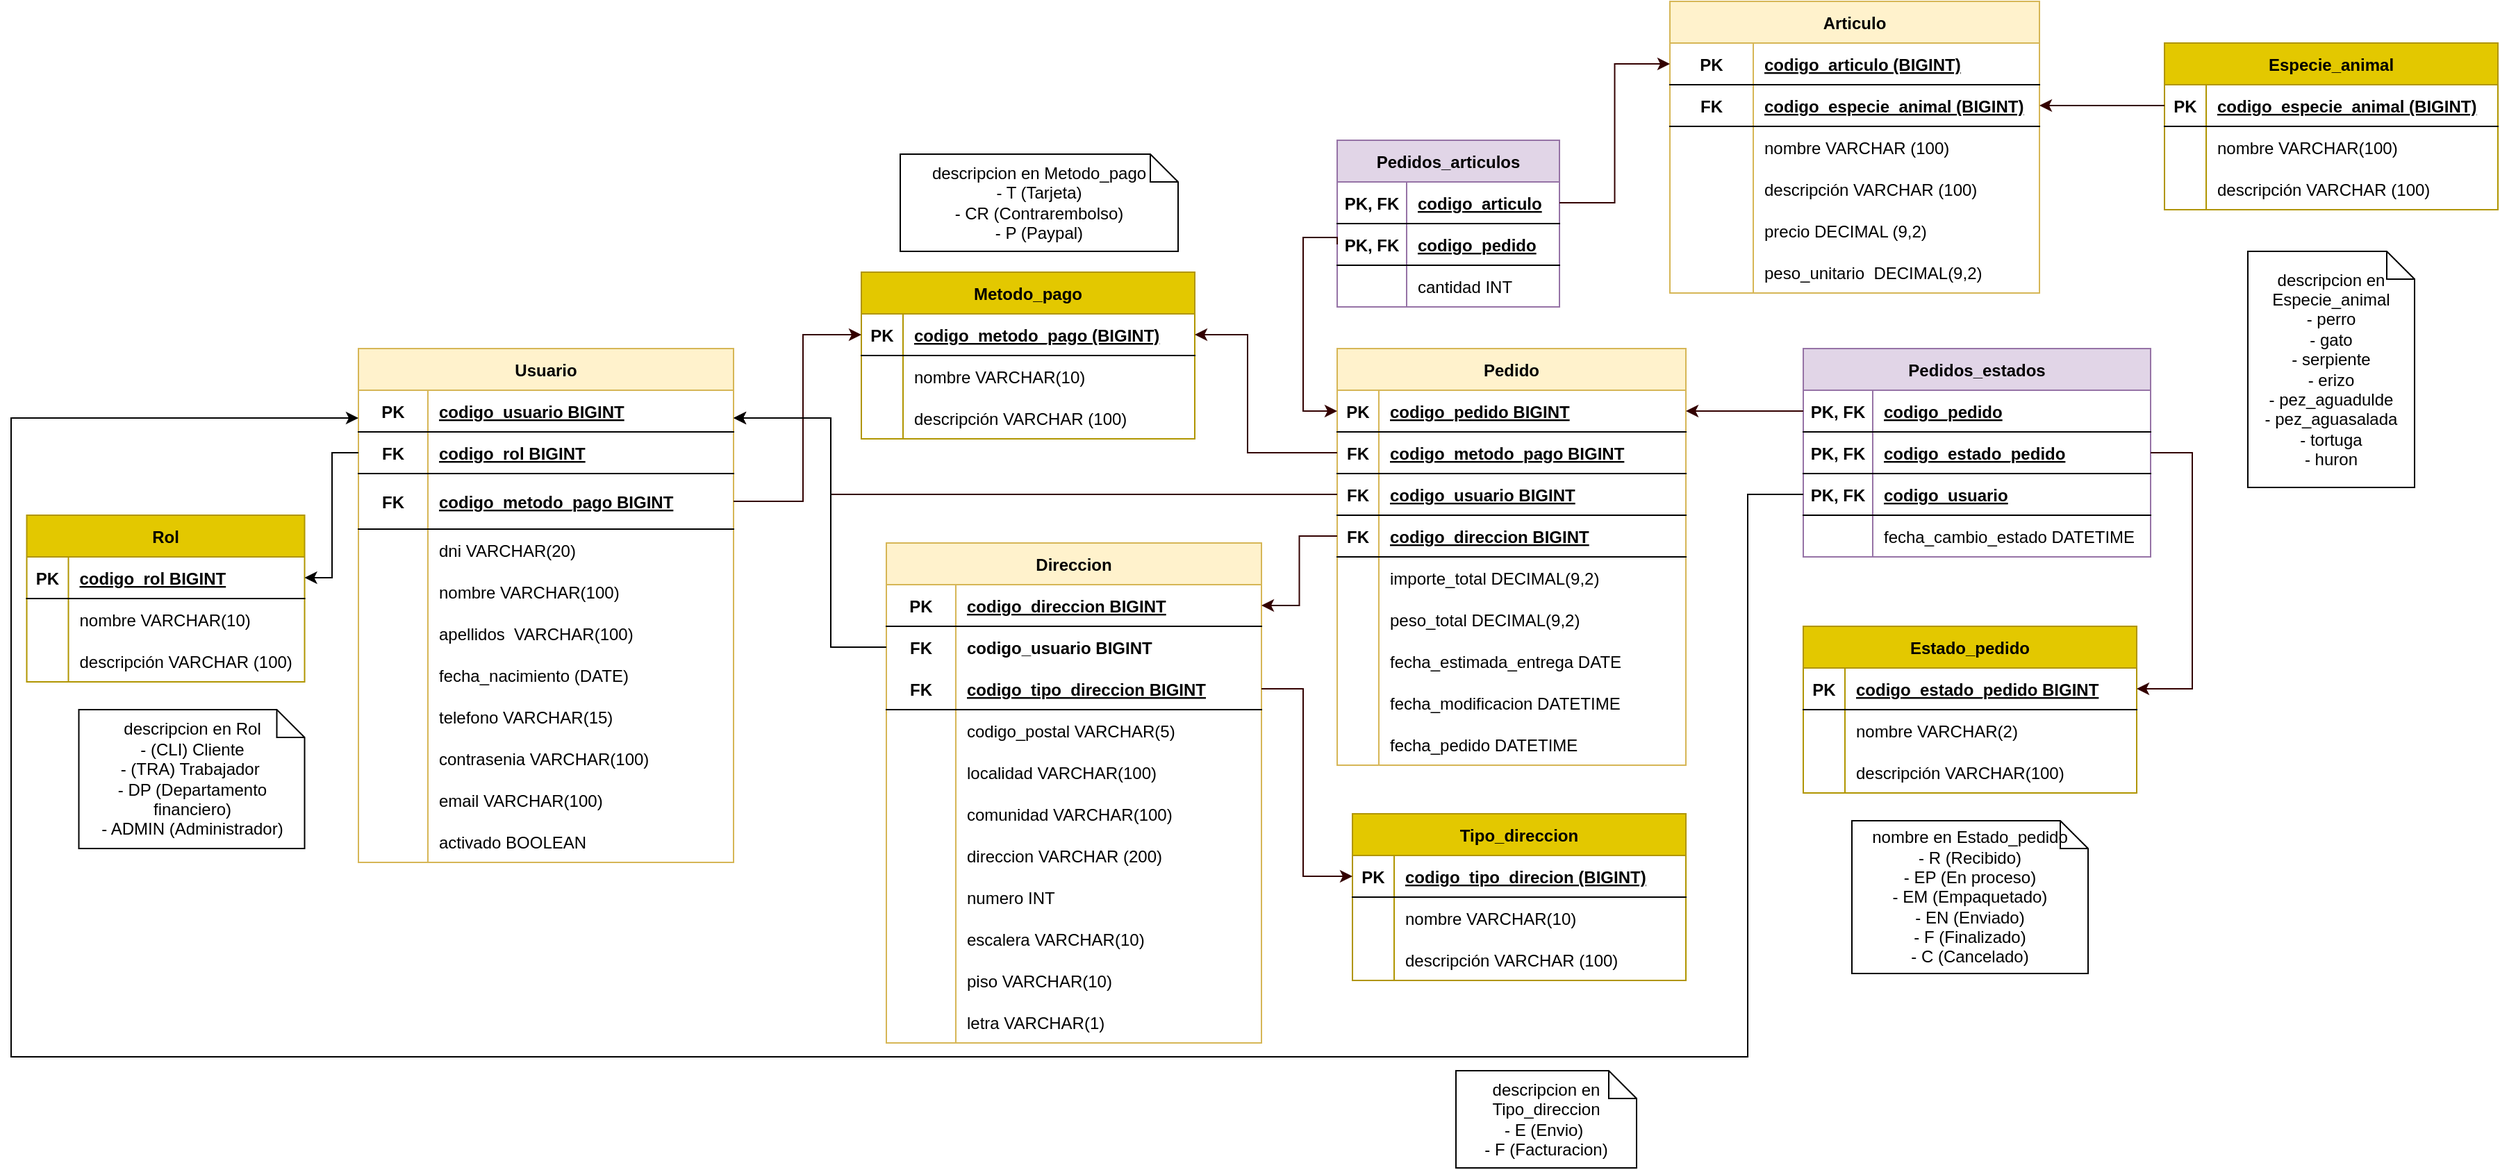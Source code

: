 <mxfile version="20.8.16" type="device"><diagram name="Página-1" id="mMVGZ-nLxReW31akecHI"><mxGraphModel dx="3134" dy="877" grid="1" gridSize="10" guides="1" tooltips="1" connect="1" arrows="1" fold="1" page="1" pageScale="1" pageWidth="827" pageHeight="1169" math="0" shadow="0"><root><mxCell id="0"/><mxCell id="1" parent="0"/><mxCell id="5DmCzkt1QVGxMrHsLYqA-8" value="Usuario" style="shape=table;startSize=30;container=1;collapsible=1;childLayout=tableLayout;fixedRows=1;rowLines=0;fontStyle=1;align=center;resizeLast=1;fillColor=#fff2cc;strokeColor=#d6b656;" parent="1" vertex="1"><mxGeometry x="-760" y="520" width="270" height="370" as="geometry"/></mxCell><mxCell id="xKuoUDQcCGFf-NTmfri--3" value="" style="shape=tableRow;horizontal=0;startSize=0;swimlaneHead=0;swimlaneBody=0;fillColor=none;collapsible=0;dropTarget=0;points=[[0,0.5],[1,0.5]];portConstraint=eastwest;top=0;left=0;right=0;bottom=1;" parent="5DmCzkt1QVGxMrHsLYqA-8" vertex="1"><mxGeometry y="30" width="270" height="30" as="geometry"/></mxCell><mxCell id="xKuoUDQcCGFf-NTmfri--4" value="PK" style="shape=partialRectangle;connectable=0;fillColor=none;top=0;left=0;bottom=0;right=0;fontStyle=1;overflow=hidden;" parent="xKuoUDQcCGFf-NTmfri--3" vertex="1"><mxGeometry width="50" height="30" as="geometry"><mxRectangle width="50" height="30" as="alternateBounds"/></mxGeometry></mxCell><mxCell id="xKuoUDQcCGFf-NTmfri--5" value="codigo_usuario BIGINT" style="shape=partialRectangle;connectable=0;fillColor=none;top=0;left=0;bottom=0;right=0;align=left;spacingLeft=6;fontStyle=5;overflow=hidden;" parent="xKuoUDQcCGFf-NTmfri--3" vertex="1"><mxGeometry x="50" width="220" height="30" as="geometry"><mxRectangle width="220" height="30" as="alternateBounds"/></mxGeometry></mxCell><mxCell id="LkG6avCz6DclqsnPKYFz-39" value="" style="shape=tableRow;horizontal=0;startSize=0;swimlaneHead=0;swimlaneBody=0;fillColor=none;collapsible=0;dropTarget=0;points=[[0,0.5],[1,0.5]];portConstraint=eastwest;top=0;left=0;right=0;bottom=1;" parent="5DmCzkt1QVGxMrHsLYqA-8" vertex="1"><mxGeometry y="60" width="270" height="30" as="geometry"/></mxCell><mxCell id="LkG6avCz6DclqsnPKYFz-40" value="FK" style="shape=partialRectangle;connectable=0;fillColor=none;top=0;left=0;bottom=0;right=0;fontStyle=1;overflow=hidden;" parent="LkG6avCz6DclqsnPKYFz-39" vertex="1"><mxGeometry width="50" height="30" as="geometry"><mxRectangle width="50" height="30" as="alternateBounds"/></mxGeometry></mxCell><mxCell id="LkG6avCz6DclqsnPKYFz-41" value="codigo_rol BIGINT" style="shape=partialRectangle;connectable=0;fillColor=none;top=0;left=0;bottom=0;right=0;align=left;spacingLeft=6;fontStyle=5;overflow=hidden;" parent="LkG6avCz6DclqsnPKYFz-39" vertex="1"><mxGeometry x="50" width="220" height="30" as="geometry"><mxRectangle width="220" height="30" as="alternateBounds"/></mxGeometry></mxCell><mxCell id="5DmCzkt1QVGxMrHsLYqA-188" value="" style="shape=tableRow;horizontal=0;startSize=0;swimlaneHead=0;swimlaneBody=0;fillColor=none;collapsible=0;dropTarget=0;points=[[0,0.5],[1,0.5]];portConstraint=eastwest;top=0;left=0;right=0;bottom=1;" parent="5DmCzkt1QVGxMrHsLYqA-8" vertex="1"><mxGeometry y="90" width="270" height="40" as="geometry"/></mxCell><mxCell id="5DmCzkt1QVGxMrHsLYqA-189" value="FK" style="shape=partialRectangle;connectable=0;fillColor=none;top=0;left=0;bottom=0;right=0;fontStyle=1;overflow=hidden;" parent="5DmCzkt1QVGxMrHsLYqA-188" vertex="1"><mxGeometry width="50" height="40" as="geometry"><mxRectangle width="50" height="40" as="alternateBounds"/></mxGeometry></mxCell><mxCell id="5DmCzkt1QVGxMrHsLYqA-190" value="codigo_metodo_pago BIGINT" style="shape=partialRectangle;connectable=0;fillColor=none;top=0;left=0;bottom=0;right=0;align=left;spacingLeft=6;fontStyle=5;overflow=hidden;" parent="5DmCzkt1QVGxMrHsLYqA-188" vertex="1"><mxGeometry x="50" width="220" height="40" as="geometry"><mxRectangle width="220" height="40" as="alternateBounds"/></mxGeometry></mxCell><mxCell id="5DmCzkt1QVGxMrHsLYqA-113" value="" style="shape=tableRow;horizontal=0;startSize=0;swimlaneHead=0;swimlaneBody=0;fillColor=none;collapsible=0;dropTarget=0;points=[[0,0.5],[1,0.5]];portConstraint=eastwest;top=0;left=0;right=0;bottom=0;" parent="5DmCzkt1QVGxMrHsLYqA-8" vertex="1"><mxGeometry y="130" width="270" height="30" as="geometry"/></mxCell><mxCell id="5DmCzkt1QVGxMrHsLYqA-114" value="" style="shape=partialRectangle;connectable=0;fillColor=none;top=0;left=0;bottom=0;right=0;editable=1;overflow=hidden;" parent="5DmCzkt1QVGxMrHsLYqA-113" vertex="1"><mxGeometry width="50" height="30" as="geometry"><mxRectangle width="50" height="30" as="alternateBounds"/></mxGeometry></mxCell><mxCell id="5DmCzkt1QVGxMrHsLYqA-115" value="dni VARCHAR(20)" style="shape=partialRectangle;connectable=0;fillColor=none;top=0;left=0;bottom=0;right=0;align=left;spacingLeft=6;overflow=hidden;" parent="5DmCzkt1QVGxMrHsLYqA-113" vertex="1"><mxGeometry x="50" width="220" height="30" as="geometry"><mxRectangle width="220" height="30" as="alternateBounds"/></mxGeometry></mxCell><mxCell id="LkG6avCz6DclqsnPKYFz-23" value="" style="shape=tableRow;horizontal=0;startSize=0;swimlaneHead=0;swimlaneBody=0;fillColor=none;collapsible=0;dropTarget=0;points=[[0,0.5],[1,0.5]];portConstraint=eastwest;top=0;left=0;right=0;bottom=0;" parent="5DmCzkt1QVGxMrHsLYqA-8" vertex="1"><mxGeometry y="160" width="270" height="30" as="geometry"/></mxCell><mxCell id="LkG6avCz6DclqsnPKYFz-24" value="" style="shape=partialRectangle;connectable=0;fillColor=none;top=0;left=0;bottom=0;right=0;editable=1;overflow=hidden;" parent="LkG6avCz6DclqsnPKYFz-23" vertex="1"><mxGeometry width="50" height="30" as="geometry"><mxRectangle width="50" height="30" as="alternateBounds"/></mxGeometry></mxCell><mxCell id="LkG6avCz6DclqsnPKYFz-25" value="nombre VARCHAR(100)" style="shape=partialRectangle;connectable=0;fillColor=none;top=0;left=0;bottom=0;right=0;align=left;spacingLeft=6;overflow=hidden;" parent="LkG6avCz6DclqsnPKYFz-23" vertex="1"><mxGeometry x="50" width="220" height="30" as="geometry"><mxRectangle width="220" height="30" as="alternateBounds"/></mxGeometry></mxCell><mxCell id="5DmCzkt1QVGxMrHsLYqA-315" value="" style="shape=tableRow;horizontal=0;startSize=0;swimlaneHead=0;swimlaneBody=0;fillColor=none;collapsible=0;dropTarget=0;points=[[0,0.5],[1,0.5]];portConstraint=eastwest;top=0;left=0;right=0;bottom=0;" parent="5DmCzkt1QVGxMrHsLYqA-8" vertex="1"><mxGeometry y="190" width="270" height="30" as="geometry"/></mxCell><mxCell id="5DmCzkt1QVGxMrHsLYqA-316" value="" style="shape=partialRectangle;connectable=0;fillColor=none;top=0;left=0;bottom=0;right=0;editable=1;overflow=hidden;" parent="5DmCzkt1QVGxMrHsLYqA-315" vertex="1"><mxGeometry width="50" height="30" as="geometry"><mxRectangle width="50" height="30" as="alternateBounds"/></mxGeometry></mxCell><mxCell id="5DmCzkt1QVGxMrHsLYqA-317" value="apellidos  VARCHAR(100)" style="shape=partialRectangle;connectable=0;fillColor=none;top=0;left=0;bottom=0;right=0;align=left;spacingLeft=6;overflow=hidden;" parent="5DmCzkt1QVGxMrHsLYqA-315" vertex="1"><mxGeometry x="50" width="220" height="30" as="geometry"><mxRectangle width="220" height="30" as="alternateBounds"/></mxGeometry></mxCell><mxCell id="5DmCzkt1QVGxMrHsLYqA-15" value="" style="shape=tableRow;horizontal=0;startSize=0;swimlaneHead=0;swimlaneBody=0;fillColor=none;collapsible=0;dropTarget=0;points=[[0,0.5],[1,0.5]];portConstraint=eastwest;top=0;left=0;right=0;bottom=0;" parent="5DmCzkt1QVGxMrHsLYqA-8" vertex="1"><mxGeometry y="220" width="270" height="30" as="geometry"/></mxCell><mxCell id="5DmCzkt1QVGxMrHsLYqA-16" value="" style="shape=partialRectangle;connectable=0;fillColor=none;top=0;left=0;bottom=0;right=0;editable=1;overflow=hidden;" parent="5DmCzkt1QVGxMrHsLYqA-15" vertex="1"><mxGeometry width="50" height="30" as="geometry"><mxRectangle width="50" height="30" as="alternateBounds"/></mxGeometry></mxCell><mxCell id="5DmCzkt1QVGxMrHsLYqA-17" value="fecha_nacimiento (DATE)" style="shape=partialRectangle;connectable=0;fillColor=none;top=0;left=0;bottom=0;right=0;align=left;spacingLeft=6;overflow=hidden;" parent="5DmCzkt1QVGxMrHsLYqA-15" vertex="1"><mxGeometry x="50" width="220" height="30" as="geometry"><mxRectangle width="220" height="30" as="alternateBounds"/></mxGeometry></mxCell><mxCell id="8H7TpPrKI9x_C8AJDNuO-1" value="" style="shape=tableRow;horizontal=0;startSize=0;swimlaneHead=0;swimlaneBody=0;fillColor=none;collapsible=0;dropTarget=0;points=[[0,0.5],[1,0.5]];portConstraint=eastwest;top=0;left=0;right=0;bottom=0;" parent="5DmCzkt1QVGxMrHsLYqA-8" vertex="1"><mxGeometry y="250" width="270" height="30" as="geometry"/></mxCell><mxCell id="8H7TpPrKI9x_C8AJDNuO-2" value="" style="shape=partialRectangle;connectable=0;fillColor=none;top=0;left=0;bottom=0;right=0;editable=1;overflow=hidden;" parent="8H7TpPrKI9x_C8AJDNuO-1" vertex="1"><mxGeometry width="50" height="30" as="geometry"><mxRectangle width="50" height="30" as="alternateBounds"/></mxGeometry></mxCell><mxCell id="8H7TpPrKI9x_C8AJDNuO-3" value="telefono VARCHAR(15)" style="shape=partialRectangle;connectable=0;fillColor=none;top=0;left=0;bottom=0;right=0;align=left;spacingLeft=6;overflow=hidden;" parent="8H7TpPrKI9x_C8AJDNuO-1" vertex="1"><mxGeometry x="50" width="220" height="30" as="geometry"><mxRectangle width="220" height="30" as="alternateBounds"/></mxGeometry></mxCell><mxCell id="5DmCzkt1QVGxMrHsLYqA-18" value="" style="shape=tableRow;horizontal=0;startSize=0;swimlaneHead=0;swimlaneBody=0;fillColor=none;collapsible=0;dropTarget=0;points=[[0,0.5],[1,0.5]];portConstraint=eastwest;top=0;left=0;right=0;bottom=0;" parent="5DmCzkt1QVGxMrHsLYqA-8" vertex="1"><mxGeometry y="280" width="270" height="30" as="geometry"/></mxCell><mxCell id="5DmCzkt1QVGxMrHsLYqA-19" value="" style="shape=partialRectangle;connectable=0;fillColor=none;top=0;left=0;bottom=0;right=0;editable=1;overflow=hidden;" parent="5DmCzkt1QVGxMrHsLYqA-18" vertex="1"><mxGeometry width="50" height="30" as="geometry"><mxRectangle width="50" height="30" as="alternateBounds"/></mxGeometry></mxCell><mxCell id="5DmCzkt1QVGxMrHsLYqA-20" value="contrasenia VARCHAR(100)" style="shape=partialRectangle;connectable=0;fillColor=none;top=0;left=0;bottom=0;right=0;align=left;spacingLeft=6;overflow=hidden;" parent="5DmCzkt1QVGxMrHsLYqA-18" vertex="1"><mxGeometry x="50" width="220" height="30" as="geometry"><mxRectangle width="220" height="30" as="alternateBounds"/></mxGeometry></mxCell><mxCell id="5DmCzkt1QVGxMrHsLYqA-21" value="" style="shape=tableRow;horizontal=0;startSize=0;swimlaneHead=0;swimlaneBody=0;fillColor=none;collapsible=0;dropTarget=0;points=[[0,0.5],[1,0.5]];portConstraint=eastwest;top=0;left=0;right=0;bottom=0;" parent="5DmCzkt1QVGxMrHsLYqA-8" vertex="1"><mxGeometry y="310" width="270" height="30" as="geometry"/></mxCell><mxCell id="5DmCzkt1QVGxMrHsLYqA-22" value="" style="shape=partialRectangle;connectable=0;fillColor=none;top=0;left=0;bottom=0;right=0;editable=1;overflow=hidden;" parent="5DmCzkt1QVGxMrHsLYqA-21" vertex="1"><mxGeometry width="50" height="30" as="geometry"><mxRectangle width="50" height="30" as="alternateBounds"/></mxGeometry></mxCell><mxCell id="5DmCzkt1QVGxMrHsLYqA-23" value="email VARCHAR(100)" style="shape=partialRectangle;connectable=0;fillColor=none;top=0;left=0;bottom=0;right=0;align=left;spacingLeft=6;overflow=hidden;" parent="5DmCzkt1QVGxMrHsLYqA-21" vertex="1"><mxGeometry x="50" width="220" height="30" as="geometry"><mxRectangle width="220" height="30" as="alternateBounds"/></mxGeometry></mxCell><mxCell id="MaVaxw_HE5R5hnPzUl0I-1" value="" style="shape=tableRow;horizontal=0;startSize=0;swimlaneHead=0;swimlaneBody=0;fillColor=none;collapsible=0;dropTarget=0;points=[[0,0.5],[1,0.5]];portConstraint=eastwest;top=0;left=0;right=0;bottom=0;" parent="5DmCzkt1QVGxMrHsLYqA-8" vertex="1"><mxGeometry y="340" width="270" height="30" as="geometry"/></mxCell><mxCell id="MaVaxw_HE5R5hnPzUl0I-2" value="" style="shape=partialRectangle;connectable=0;fillColor=none;top=0;left=0;bottom=0;right=0;editable=1;overflow=hidden;" parent="MaVaxw_HE5R5hnPzUl0I-1" vertex="1"><mxGeometry width="50" height="30" as="geometry"><mxRectangle width="50" height="30" as="alternateBounds"/></mxGeometry></mxCell><mxCell id="MaVaxw_HE5R5hnPzUl0I-3" value="activado BOOLEAN" style="shape=partialRectangle;connectable=0;fillColor=none;top=0;left=0;bottom=0;right=0;align=left;spacingLeft=6;overflow=hidden;" parent="MaVaxw_HE5R5hnPzUl0I-1" vertex="1"><mxGeometry x="50" width="220" height="30" as="geometry"><mxRectangle width="220" height="30" as="alternateBounds"/></mxGeometry></mxCell><mxCell id="5DmCzkt1QVGxMrHsLYqA-29" value="Articulo" style="shape=table;startSize=30;container=1;collapsible=1;childLayout=tableLayout;fixedRows=1;rowLines=0;fontStyle=1;align=center;resizeLast=1;fillColor=#fff2cc;strokeColor=#d6b656;swimlaneFillColor=default;" parent="1" vertex="1"><mxGeometry x="184" y="270" width="266" height="210" as="geometry"/></mxCell><mxCell id="5DmCzkt1QVGxMrHsLYqA-213" value="" style="shape=tableRow;horizontal=0;startSize=0;swimlaneHead=0;swimlaneBody=0;fillColor=none;collapsible=0;dropTarget=0;points=[[0,0.5],[1,0.5]];portConstraint=eastwest;top=0;left=0;right=0;bottom=1;" parent="5DmCzkt1QVGxMrHsLYqA-29" vertex="1"><mxGeometry y="30" width="266" height="30" as="geometry"/></mxCell><mxCell id="5DmCzkt1QVGxMrHsLYqA-214" value="PK" style="shape=partialRectangle;connectable=0;fillColor=none;top=0;left=0;bottom=0;right=0;fontStyle=1;overflow=hidden;" parent="5DmCzkt1QVGxMrHsLYqA-213" vertex="1"><mxGeometry width="60" height="30" as="geometry"><mxRectangle width="60" height="30" as="alternateBounds"/></mxGeometry></mxCell><mxCell id="5DmCzkt1QVGxMrHsLYqA-215" value="codigo_articulo (BIGINT)" style="shape=partialRectangle;connectable=0;fillColor=none;top=0;left=0;bottom=0;right=0;align=left;spacingLeft=6;fontStyle=5;overflow=hidden;" parent="5DmCzkt1QVGxMrHsLYqA-213" vertex="1"><mxGeometry x="60" width="206" height="30" as="geometry"><mxRectangle width="206" height="30" as="alternateBounds"/></mxGeometry></mxCell><mxCell id="5DmCzkt1QVGxMrHsLYqA-30" value="" style="shape=tableRow;horizontal=0;startSize=0;swimlaneHead=0;swimlaneBody=0;fillColor=none;collapsible=0;dropTarget=0;points=[[0,0.5],[1,0.5]];portConstraint=eastwest;top=0;left=0;right=0;bottom=1;" parent="5DmCzkt1QVGxMrHsLYqA-29" vertex="1"><mxGeometry y="60" width="266" height="30" as="geometry"/></mxCell><mxCell id="5DmCzkt1QVGxMrHsLYqA-31" value="FK" style="shape=partialRectangle;connectable=0;fillColor=none;top=0;left=0;bottom=0;right=0;fontStyle=1;overflow=hidden;" parent="5DmCzkt1QVGxMrHsLYqA-30" vertex="1"><mxGeometry width="60" height="30" as="geometry"><mxRectangle width="60" height="30" as="alternateBounds"/></mxGeometry></mxCell><mxCell id="5DmCzkt1QVGxMrHsLYqA-32" value="codigo_especie_animal (BIGINT)" style="shape=partialRectangle;connectable=0;fillColor=none;top=0;left=0;bottom=0;right=0;align=left;spacingLeft=6;fontStyle=5;overflow=hidden;" parent="5DmCzkt1QVGxMrHsLYqA-30" vertex="1"><mxGeometry x="60" width="206" height="30" as="geometry"><mxRectangle width="206" height="30" as="alternateBounds"/></mxGeometry></mxCell><mxCell id="5DmCzkt1QVGxMrHsLYqA-33" value="" style="shape=tableRow;horizontal=0;startSize=0;swimlaneHead=0;swimlaneBody=0;fillColor=none;collapsible=0;dropTarget=0;points=[[0,0.5],[1,0.5]];portConstraint=eastwest;top=0;left=0;right=0;bottom=0;" parent="5DmCzkt1QVGxMrHsLYqA-29" vertex="1"><mxGeometry y="90" width="266" height="30" as="geometry"/></mxCell><mxCell id="5DmCzkt1QVGxMrHsLYqA-34" value="" style="shape=partialRectangle;connectable=0;fillColor=none;top=0;left=0;bottom=0;right=0;editable=1;overflow=hidden;" parent="5DmCzkt1QVGxMrHsLYqA-33" vertex="1"><mxGeometry width="60" height="30" as="geometry"><mxRectangle width="60" height="30" as="alternateBounds"/></mxGeometry></mxCell><mxCell id="5DmCzkt1QVGxMrHsLYqA-35" value="nombre VARCHAR (100)" style="shape=partialRectangle;connectable=0;fillColor=none;top=0;left=0;bottom=0;right=0;align=left;spacingLeft=6;overflow=hidden;" parent="5DmCzkt1QVGxMrHsLYqA-33" vertex="1"><mxGeometry x="60" width="206" height="30" as="geometry"><mxRectangle width="206" height="30" as="alternateBounds"/></mxGeometry></mxCell><mxCell id="5DmCzkt1QVGxMrHsLYqA-36" value="" style="shape=tableRow;horizontal=0;startSize=0;swimlaneHead=0;swimlaneBody=0;fillColor=none;collapsible=0;dropTarget=0;points=[[0,0.5],[1,0.5]];portConstraint=eastwest;top=0;left=0;right=0;bottom=0;" parent="5DmCzkt1QVGxMrHsLYqA-29" vertex="1"><mxGeometry y="120" width="266" height="30" as="geometry"/></mxCell><mxCell id="5DmCzkt1QVGxMrHsLYqA-37" value="" style="shape=partialRectangle;connectable=0;fillColor=none;top=0;left=0;bottom=0;right=0;editable=1;overflow=hidden;" parent="5DmCzkt1QVGxMrHsLYqA-36" vertex="1"><mxGeometry width="60" height="30" as="geometry"><mxRectangle width="60" height="30" as="alternateBounds"/></mxGeometry></mxCell><mxCell id="5DmCzkt1QVGxMrHsLYqA-38" value="descripción VARCHAR (100)" style="shape=partialRectangle;connectable=0;fillColor=none;top=0;left=0;bottom=0;right=0;align=left;spacingLeft=6;overflow=hidden;" parent="5DmCzkt1QVGxMrHsLYqA-36" vertex="1"><mxGeometry x="60" width="206" height="30" as="geometry"><mxRectangle width="206" height="30" as="alternateBounds"/></mxGeometry></mxCell><mxCell id="5DmCzkt1QVGxMrHsLYqA-39" value="" style="shape=tableRow;horizontal=0;startSize=0;swimlaneHead=0;swimlaneBody=0;fillColor=none;collapsible=0;dropTarget=0;points=[[0,0.5],[1,0.5]];portConstraint=eastwest;top=0;left=0;right=0;bottom=0;" parent="5DmCzkt1QVGxMrHsLYqA-29" vertex="1"><mxGeometry y="150" width="266" height="30" as="geometry"/></mxCell><mxCell id="5DmCzkt1QVGxMrHsLYqA-40" value="" style="shape=partialRectangle;connectable=0;fillColor=none;top=0;left=0;bottom=0;right=0;editable=1;overflow=hidden;" parent="5DmCzkt1QVGxMrHsLYqA-39" vertex="1"><mxGeometry width="60" height="30" as="geometry"><mxRectangle width="60" height="30" as="alternateBounds"/></mxGeometry></mxCell><mxCell id="5DmCzkt1QVGxMrHsLYqA-41" value="precio DECIMAL (9,2)" style="shape=partialRectangle;connectable=0;fillColor=none;top=0;left=0;bottom=0;right=0;align=left;spacingLeft=6;overflow=hidden;" parent="5DmCzkt1QVGxMrHsLYqA-39" vertex="1"><mxGeometry x="60" width="206" height="30" as="geometry"><mxRectangle width="206" height="30" as="alternateBounds"/></mxGeometry></mxCell><mxCell id="5DmCzkt1QVGxMrHsLYqA-42" value="" style="shape=tableRow;horizontal=0;startSize=0;swimlaneHead=0;swimlaneBody=0;fillColor=none;collapsible=0;dropTarget=0;points=[[0,0.5],[1,0.5]];portConstraint=eastwest;top=0;left=0;right=0;bottom=0;" parent="5DmCzkt1QVGxMrHsLYqA-29" vertex="1"><mxGeometry y="180" width="266" height="30" as="geometry"/></mxCell><mxCell id="5DmCzkt1QVGxMrHsLYqA-43" value="" style="shape=partialRectangle;connectable=0;fillColor=none;top=0;left=0;bottom=0;right=0;editable=1;overflow=hidden;" parent="5DmCzkt1QVGxMrHsLYqA-42" vertex="1"><mxGeometry width="60" height="30" as="geometry"><mxRectangle width="60" height="30" as="alternateBounds"/></mxGeometry></mxCell><mxCell id="5DmCzkt1QVGxMrHsLYqA-44" value="peso_unitario  DECIMAL(9,2)" style="shape=partialRectangle;connectable=0;fillColor=none;top=0;left=0;bottom=0;right=0;align=left;spacingLeft=6;overflow=hidden;" parent="5DmCzkt1QVGxMrHsLYqA-42" vertex="1"><mxGeometry x="60" width="206" height="30" as="geometry"><mxRectangle width="206" height="30" as="alternateBounds"/></mxGeometry></mxCell><mxCell id="5DmCzkt1QVGxMrHsLYqA-51" value="Pedido" style="shape=table;startSize=30;container=1;collapsible=1;childLayout=tableLayout;fixedRows=1;rowLines=0;fontStyle=1;align=center;resizeLast=1;swimlaneFillColor=default;fillColor=#fff2cc;strokeColor=#d6b656;" parent="1" vertex="1"><mxGeometry x="-55.5" y="520" width="251" height="300" as="geometry"/></mxCell><mxCell id="5DmCzkt1QVGxMrHsLYqA-52" value="" style="shape=tableRow;horizontal=0;startSize=0;swimlaneHead=0;swimlaneBody=0;fillColor=none;collapsible=0;dropTarget=0;points=[[0,0.5],[1,0.5]];portConstraint=eastwest;top=0;left=0;right=0;bottom=1;" parent="5DmCzkt1QVGxMrHsLYqA-51" vertex="1"><mxGeometry y="30" width="251" height="30" as="geometry"/></mxCell><mxCell id="5DmCzkt1QVGxMrHsLYqA-53" value="PK" style="shape=partialRectangle;connectable=0;fillColor=none;top=0;left=0;bottom=0;right=0;fontStyle=1;overflow=hidden;" parent="5DmCzkt1QVGxMrHsLYqA-52" vertex="1"><mxGeometry width="30" height="30" as="geometry"><mxRectangle width="30" height="30" as="alternateBounds"/></mxGeometry></mxCell><mxCell id="5DmCzkt1QVGxMrHsLYqA-54" value="codigo_pedido BIGINT" style="shape=partialRectangle;connectable=0;fillColor=none;top=0;left=0;bottom=0;right=0;align=left;spacingLeft=6;fontStyle=5;overflow=hidden;" parent="5DmCzkt1QVGxMrHsLYqA-52" vertex="1"><mxGeometry x="30" width="221" height="30" as="geometry"><mxRectangle width="221" height="30" as="alternateBounds"/></mxGeometry></mxCell><mxCell id="LkG6avCz6DclqsnPKYFz-98" value="" style="shape=tableRow;horizontal=0;startSize=0;swimlaneHead=0;swimlaneBody=0;fillColor=none;collapsible=0;dropTarget=0;points=[[0,0.5],[1,0.5]];portConstraint=eastwest;top=0;left=0;right=0;bottom=1;" parent="5DmCzkt1QVGxMrHsLYqA-51" vertex="1"><mxGeometry y="60" width="251" height="30" as="geometry"/></mxCell><mxCell id="LkG6avCz6DclqsnPKYFz-99" value="FK" style="shape=partialRectangle;connectable=0;fillColor=none;top=0;left=0;bottom=0;right=0;fontStyle=1;overflow=hidden;" parent="LkG6avCz6DclqsnPKYFz-98" vertex="1"><mxGeometry width="30" height="30" as="geometry"><mxRectangle width="30" height="30" as="alternateBounds"/></mxGeometry></mxCell><mxCell id="LkG6avCz6DclqsnPKYFz-100" value="codigo_metodo_pago BIGINT" style="shape=partialRectangle;connectable=0;fillColor=none;top=0;left=0;bottom=0;right=0;align=left;spacingLeft=6;fontStyle=5;overflow=hidden;" parent="LkG6avCz6DclqsnPKYFz-98" vertex="1"><mxGeometry x="30" width="221" height="30" as="geometry"><mxRectangle width="221" height="30" as="alternateBounds"/></mxGeometry></mxCell><mxCell id="LkG6avCz6DclqsnPKYFz-101" value="" style="shape=tableRow;horizontal=0;startSize=0;swimlaneHead=0;swimlaneBody=0;fillColor=none;collapsible=0;dropTarget=0;points=[[0,0.5],[1,0.5]];portConstraint=eastwest;top=0;left=0;right=0;bottom=1;" parent="5DmCzkt1QVGxMrHsLYqA-51" vertex="1"><mxGeometry y="90" width="251" height="30" as="geometry"/></mxCell><mxCell id="LkG6avCz6DclqsnPKYFz-102" value="FK" style="shape=partialRectangle;connectable=0;fillColor=none;top=0;left=0;bottom=0;right=0;fontStyle=1;overflow=hidden;" parent="LkG6avCz6DclqsnPKYFz-101" vertex="1"><mxGeometry width="30" height="30" as="geometry"><mxRectangle width="30" height="30" as="alternateBounds"/></mxGeometry></mxCell><mxCell id="LkG6avCz6DclqsnPKYFz-103" value="codigo_usuario BIGINT" style="shape=partialRectangle;connectable=0;fillColor=none;top=0;left=0;bottom=0;right=0;align=left;spacingLeft=6;fontStyle=5;overflow=hidden;" parent="LkG6avCz6DclqsnPKYFz-101" vertex="1"><mxGeometry x="30" width="221" height="30" as="geometry"><mxRectangle width="221" height="30" as="alternateBounds"/></mxGeometry></mxCell><mxCell id="LkG6avCz6DclqsnPKYFz-104" value="" style="shape=tableRow;horizontal=0;startSize=0;swimlaneHead=0;swimlaneBody=0;fillColor=none;collapsible=0;dropTarget=0;points=[[0,0.5],[1,0.5]];portConstraint=eastwest;top=0;left=0;right=0;bottom=1;" parent="5DmCzkt1QVGxMrHsLYqA-51" vertex="1"><mxGeometry y="120" width="251" height="30" as="geometry"/></mxCell><mxCell id="LkG6avCz6DclqsnPKYFz-105" value="FK" style="shape=partialRectangle;connectable=0;fillColor=none;top=0;left=0;bottom=0;right=0;fontStyle=1;overflow=hidden;" parent="LkG6avCz6DclqsnPKYFz-104" vertex="1"><mxGeometry width="30" height="30" as="geometry"><mxRectangle width="30" height="30" as="alternateBounds"/></mxGeometry></mxCell><mxCell id="LkG6avCz6DclqsnPKYFz-106" value="codigo_direccion BIGINT" style="shape=partialRectangle;connectable=0;fillColor=none;top=0;left=0;bottom=0;right=0;align=left;spacingLeft=6;fontStyle=5;overflow=hidden;" parent="LkG6avCz6DclqsnPKYFz-104" vertex="1"><mxGeometry x="30" width="221" height="30" as="geometry"><mxRectangle width="221" height="30" as="alternateBounds"/></mxGeometry></mxCell><mxCell id="5DmCzkt1QVGxMrHsLYqA-58" value="" style="shape=tableRow;horizontal=0;startSize=0;swimlaneHead=0;swimlaneBody=0;fillColor=none;collapsible=0;dropTarget=0;points=[[0,0.5],[1,0.5]];portConstraint=eastwest;top=0;left=0;right=0;bottom=0;" parent="5DmCzkt1QVGxMrHsLYqA-51" vertex="1"><mxGeometry y="150" width="251" height="30" as="geometry"/></mxCell><mxCell id="5DmCzkt1QVGxMrHsLYqA-59" value="" style="shape=partialRectangle;connectable=0;fillColor=none;top=0;left=0;bottom=0;right=0;editable=1;overflow=hidden;" parent="5DmCzkt1QVGxMrHsLYqA-58" vertex="1"><mxGeometry width="30" height="30" as="geometry"><mxRectangle width="30" height="30" as="alternateBounds"/></mxGeometry></mxCell><mxCell id="5DmCzkt1QVGxMrHsLYqA-60" value="importe_total DECIMAL(9,2)" style="shape=partialRectangle;connectable=0;fillColor=none;top=0;left=0;bottom=0;right=0;align=left;spacingLeft=6;overflow=hidden;" parent="5DmCzkt1QVGxMrHsLYqA-58" vertex="1"><mxGeometry x="30" width="221" height="30" as="geometry"><mxRectangle width="221" height="30" as="alternateBounds"/></mxGeometry></mxCell><mxCell id="5DmCzkt1QVGxMrHsLYqA-61" value="" style="shape=tableRow;horizontal=0;startSize=0;swimlaneHead=0;swimlaneBody=0;fillColor=none;collapsible=0;dropTarget=0;points=[[0,0.5],[1,0.5]];portConstraint=eastwest;top=0;left=0;right=0;bottom=0;" parent="5DmCzkt1QVGxMrHsLYqA-51" vertex="1"><mxGeometry y="180" width="251" height="30" as="geometry"/></mxCell><mxCell id="5DmCzkt1QVGxMrHsLYqA-62" value="" style="shape=partialRectangle;connectable=0;fillColor=none;top=0;left=0;bottom=0;right=0;editable=1;overflow=hidden;" parent="5DmCzkt1QVGxMrHsLYqA-61" vertex="1"><mxGeometry width="30" height="30" as="geometry"><mxRectangle width="30" height="30" as="alternateBounds"/></mxGeometry></mxCell><mxCell id="5DmCzkt1QVGxMrHsLYqA-63" value="peso_total DECIMAL(9,2)" style="shape=partialRectangle;connectable=0;fillColor=none;top=0;left=0;bottom=0;right=0;align=left;spacingLeft=6;overflow=hidden;" parent="5DmCzkt1QVGxMrHsLYqA-61" vertex="1"><mxGeometry x="30" width="221" height="30" as="geometry"><mxRectangle width="221" height="30" as="alternateBounds"/></mxGeometry></mxCell><mxCell id="LkG6avCz6DclqsnPKYFz-47" value="" style="shape=tableRow;horizontal=0;startSize=0;swimlaneHead=0;swimlaneBody=0;fillColor=none;collapsible=0;dropTarget=0;points=[[0,0.5],[1,0.5]];portConstraint=eastwest;top=0;left=0;right=0;bottom=0;" parent="5DmCzkt1QVGxMrHsLYqA-51" vertex="1"><mxGeometry y="210" width="251" height="30" as="geometry"/></mxCell><mxCell id="LkG6avCz6DclqsnPKYFz-48" value="" style="shape=partialRectangle;connectable=0;fillColor=none;top=0;left=0;bottom=0;right=0;editable=1;overflow=hidden;" parent="LkG6avCz6DclqsnPKYFz-47" vertex="1"><mxGeometry width="30" height="30" as="geometry"><mxRectangle width="30" height="30" as="alternateBounds"/></mxGeometry></mxCell><mxCell id="LkG6avCz6DclqsnPKYFz-49" value="fecha_estimada_entrega DATE" style="shape=partialRectangle;connectable=0;fillColor=none;top=0;left=0;bottom=0;right=0;align=left;spacingLeft=6;overflow=hidden;" parent="LkG6avCz6DclqsnPKYFz-47" vertex="1"><mxGeometry x="30" width="221" height="30" as="geometry"><mxRectangle width="221" height="30" as="alternateBounds"/></mxGeometry></mxCell><mxCell id="LkG6avCz6DclqsnPKYFz-20" value="" style="shape=tableRow;horizontal=0;startSize=0;swimlaneHead=0;swimlaneBody=0;fillColor=none;collapsible=0;dropTarget=0;points=[[0,0.5],[1,0.5]];portConstraint=eastwest;top=0;left=0;right=0;bottom=0;" parent="5DmCzkt1QVGxMrHsLYqA-51" vertex="1"><mxGeometry y="240" width="251" height="30" as="geometry"/></mxCell><mxCell id="LkG6avCz6DclqsnPKYFz-21" value="" style="shape=partialRectangle;connectable=0;fillColor=none;top=0;left=0;bottom=0;right=0;editable=1;overflow=hidden;" parent="LkG6avCz6DclqsnPKYFz-20" vertex="1"><mxGeometry width="30" height="30" as="geometry"><mxRectangle width="30" height="30" as="alternateBounds"/></mxGeometry></mxCell><mxCell id="LkG6avCz6DclqsnPKYFz-22" value="fecha_modificacion DATETIME" style="shape=partialRectangle;connectable=0;fillColor=none;top=0;left=0;bottom=0;right=0;align=left;spacingLeft=6;overflow=hidden;" parent="LkG6avCz6DclqsnPKYFz-20" vertex="1"><mxGeometry x="30" width="221" height="30" as="geometry"><mxRectangle width="221" height="30" as="alternateBounds"/></mxGeometry></mxCell><mxCell id="5DmCzkt1QVGxMrHsLYqA-90" value="" style="shape=tableRow;horizontal=0;startSize=0;swimlaneHead=0;swimlaneBody=0;fillColor=none;collapsible=0;dropTarget=0;points=[[0,0.5],[1,0.5]];portConstraint=eastwest;top=0;left=0;right=0;bottom=0;" parent="5DmCzkt1QVGxMrHsLYqA-51" vertex="1"><mxGeometry y="270" width="251" height="30" as="geometry"/></mxCell><mxCell id="5DmCzkt1QVGxMrHsLYqA-91" value="" style="shape=partialRectangle;connectable=0;fillColor=none;top=0;left=0;bottom=0;right=0;editable=1;overflow=hidden;" parent="5DmCzkt1QVGxMrHsLYqA-90" vertex="1"><mxGeometry width="30" height="30" as="geometry"><mxRectangle width="30" height="30" as="alternateBounds"/></mxGeometry></mxCell><mxCell id="5DmCzkt1QVGxMrHsLYqA-92" value="fecha_pedido DATETIME" style="shape=partialRectangle;connectable=0;fillColor=none;top=0;left=0;bottom=0;right=0;align=left;spacingLeft=6;overflow=hidden;" parent="5DmCzkt1QVGxMrHsLYqA-90" vertex="1"><mxGeometry x="30" width="221" height="30" as="geometry"><mxRectangle width="221" height="30" as="alternateBounds"/></mxGeometry></mxCell><mxCell id="5DmCzkt1QVGxMrHsLYqA-116" value="Pedidos_articulos" style="shape=table;startSize=30;container=1;collapsible=1;childLayout=tableLayout;fixedRows=1;rowLines=0;fontStyle=1;align=center;resizeLast=1;labelBackgroundColor=none;fillColor=#e1d5e7;strokeColor=#9673a6;" parent="1" vertex="1"><mxGeometry x="-55.5" y="370" width="160" height="120" as="geometry"/></mxCell><mxCell id="5DmCzkt1QVGxMrHsLYqA-117" value="" style="shape=tableRow;horizontal=0;startSize=0;swimlaneHead=0;swimlaneBody=0;fillColor=none;collapsible=0;dropTarget=0;points=[[0,0.5],[1,0.5]];portConstraint=eastwest;top=0;left=0;right=0;bottom=1;labelBackgroundColor=none;fontColor=none;" parent="5DmCzkt1QVGxMrHsLYqA-116" vertex="1"><mxGeometry y="30" width="160" height="30" as="geometry"/></mxCell><mxCell id="5DmCzkt1QVGxMrHsLYqA-118" value="PK, FK" style="shape=partialRectangle;connectable=0;fillColor=none;top=0;left=0;bottom=0;right=0;fontStyle=1;overflow=hidden;labelBackgroundColor=none;fontColor=none;" parent="5DmCzkt1QVGxMrHsLYqA-117" vertex="1"><mxGeometry width="50" height="30" as="geometry"><mxRectangle width="50" height="30" as="alternateBounds"/></mxGeometry></mxCell><mxCell id="5DmCzkt1QVGxMrHsLYqA-119" value="codigo_articulo" style="shape=partialRectangle;connectable=0;fillColor=none;top=0;left=0;bottom=0;right=0;align=left;spacingLeft=6;fontStyle=5;overflow=hidden;labelBackgroundColor=none;fontColor=none;" parent="5DmCzkt1QVGxMrHsLYqA-117" vertex="1"><mxGeometry x="50" width="110" height="30" as="geometry"><mxRectangle width="110" height="30" as="alternateBounds"/></mxGeometry></mxCell><mxCell id="5DmCzkt1QVGxMrHsLYqA-129" value="" style="shape=tableRow;horizontal=0;startSize=0;swimlaneHead=0;swimlaneBody=0;fillColor=none;collapsible=0;dropTarget=0;points=[[0,0.5],[1,0.5]];portConstraint=eastwest;top=0;left=0;right=0;bottom=1;labelBackgroundColor=none;fontColor=none;" parent="5DmCzkt1QVGxMrHsLYqA-116" vertex="1"><mxGeometry y="60" width="160" height="30" as="geometry"/></mxCell><mxCell id="5DmCzkt1QVGxMrHsLYqA-130" value="PK, FK" style="shape=partialRectangle;connectable=0;fillColor=none;top=0;left=0;bottom=0;right=0;fontStyle=1;overflow=hidden;labelBackgroundColor=none;fontColor=none;" parent="5DmCzkt1QVGxMrHsLYqA-129" vertex="1"><mxGeometry width="50" height="30" as="geometry"><mxRectangle width="50" height="30" as="alternateBounds"/></mxGeometry></mxCell><mxCell id="5DmCzkt1QVGxMrHsLYqA-131" value="codigo_pedido" style="shape=partialRectangle;connectable=0;fillColor=none;top=0;left=0;bottom=0;right=0;align=left;spacingLeft=6;fontStyle=5;overflow=hidden;labelBackgroundColor=none;fontColor=none;" parent="5DmCzkt1QVGxMrHsLYqA-129" vertex="1"><mxGeometry x="50" width="110" height="30" as="geometry"><mxRectangle width="110" height="30" as="alternateBounds"/></mxGeometry></mxCell><mxCell id="5DmCzkt1QVGxMrHsLYqA-120" value="" style="shape=tableRow;horizontal=0;startSize=0;swimlaneHead=0;swimlaneBody=0;fillColor=none;collapsible=0;dropTarget=0;points=[[0,0.5],[1,0.5]];portConstraint=eastwest;top=0;left=0;right=0;bottom=0;labelBackgroundColor=none;fontColor=none;" parent="5DmCzkt1QVGxMrHsLYqA-116" vertex="1"><mxGeometry y="90" width="160" height="30" as="geometry"/></mxCell><mxCell id="5DmCzkt1QVGxMrHsLYqA-121" value="" style="shape=partialRectangle;connectable=0;fillColor=none;top=0;left=0;bottom=0;right=0;editable=1;overflow=hidden;labelBackgroundColor=none;fontColor=none;" parent="5DmCzkt1QVGxMrHsLYqA-120" vertex="1"><mxGeometry width="50" height="30" as="geometry"><mxRectangle width="50" height="30" as="alternateBounds"/></mxGeometry></mxCell><mxCell id="5DmCzkt1QVGxMrHsLYqA-122" value="cantidad INT" style="shape=partialRectangle;connectable=0;fillColor=none;top=0;left=0;bottom=0;right=0;align=left;spacingLeft=6;overflow=hidden;labelBackgroundColor=none;fontColor=none;" parent="5DmCzkt1QVGxMrHsLYqA-120" vertex="1"><mxGeometry x="50" width="110" height="30" as="geometry"><mxRectangle width="110" height="30" as="alternateBounds"/></mxGeometry></mxCell><mxCell id="5DmCzkt1QVGxMrHsLYqA-153" value="Rol" style="shape=table;startSize=30;container=1;collapsible=1;childLayout=tableLayout;fixedRows=1;rowLines=0;fontStyle=1;align=center;resizeLast=1;labelBackgroundColor=none;fillColor=#e3c800;strokeColor=#B09500;fontColor=#000000;" parent="1" vertex="1"><mxGeometry x="-998.75" y="640" width="200" height="120" as="geometry"/></mxCell><mxCell id="5DmCzkt1QVGxMrHsLYqA-154" value="" style="shape=tableRow;horizontal=0;startSize=0;swimlaneHead=0;swimlaneBody=0;fillColor=none;collapsible=0;dropTarget=0;points=[[0,0.5],[1,0.5]];portConstraint=eastwest;top=0;left=0;right=0;bottom=1;labelBackgroundColor=none;fontColor=none;" parent="5DmCzkt1QVGxMrHsLYqA-153" vertex="1"><mxGeometry y="30" width="200" height="30" as="geometry"/></mxCell><mxCell id="5DmCzkt1QVGxMrHsLYqA-155" value="PK" style="shape=partialRectangle;connectable=0;fillColor=none;top=0;left=0;bottom=0;right=0;fontStyle=1;overflow=hidden;labelBackgroundColor=none;fontColor=none;" parent="5DmCzkt1QVGxMrHsLYqA-154" vertex="1"><mxGeometry width="30" height="30" as="geometry"><mxRectangle width="30" height="30" as="alternateBounds"/></mxGeometry></mxCell><mxCell id="5DmCzkt1QVGxMrHsLYqA-156" value="codigo_rol BIGINT" style="shape=partialRectangle;connectable=0;fillColor=none;top=0;left=0;bottom=0;right=0;align=left;spacingLeft=6;fontStyle=5;overflow=hidden;labelBackgroundColor=none;fontColor=none;" parent="5DmCzkt1QVGxMrHsLYqA-154" vertex="1"><mxGeometry x="30" width="170" height="30" as="geometry"><mxRectangle width="170" height="30" as="alternateBounds"/></mxGeometry></mxCell><mxCell id="5DmCzkt1QVGxMrHsLYqA-157" value="" style="shape=tableRow;horizontal=0;startSize=0;swimlaneHead=0;swimlaneBody=0;fillColor=none;collapsible=0;dropTarget=0;points=[[0,0.5],[1,0.5]];portConstraint=eastwest;top=0;left=0;right=0;bottom=0;labelBackgroundColor=none;fontColor=none;" parent="5DmCzkt1QVGxMrHsLYqA-153" vertex="1"><mxGeometry y="60" width="200" height="30" as="geometry"/></mxCell><mxCell id="5DmCzkt1QVGxMrHsLYqA-158" value="" style="shape=partialRectangle;connectable=0;fillColor=none;top=0;left=0;bottom=0;right=0;editable=1;overflow=hidden;labelBackgroundColor=none;fontColor=none;" parent="5DmCzkt1QVGxMrHsLYqA-157" vertex="1"><mxGeometry width="30" height="30" as="geometry"><mxRectangle width="30" height="30" as="alternateBounds"/></mxGeometry></mxCell><mxCell id="5DmCzkt1QVGxMrHsLYqA-159" value="nombre VARCHAR(10)" style="shape=partialRectangle;connectable=0;fillColor=none;top=0;left=0;bottom=0;right=0;align=left;spacingLeft=6;overflow=hidden;labelBackgroundColor=none;fontColor=none;" parent="5DmCzkt1QVGxMrHsLYqA-157" vertex="1"><mxGeometry x="30" width="170" height="30" as="geometry"><mxRectangle width="170" height="30" as="alternateBounds"/></mxGeometry></mxCell><mxCell id="5DmCzkt1QVGxMrHsLYqA-160" value="" style="shape=tableRow;horizontal=0;startSize=0;swimlaneHead=0;swimlaneBody=0;fillColor=none;collapsible=0;dropTarget=0;points=[[0,0.5],[1,0.5]];portConstraint=eastwest;top=0;left=0;right=0;bottom=0;labelBackgroundColor=none;fontColor=none;" parent="5DmCzkt1QVGxMrHsLYqA-153" vertex="1"><mxGeometry y="90" width="200" height="30" as="geometry"/></mxCell><mxCell id="5DmCzkt1QVGxMrHsLYqA-161" value="" style="shape=partialRectangle;connectable=0;fillColor=none;top=0;left=0;bottom=0;right=0;editable=1;overflow=hidden;labelBackgroundColor=none;fontColor=none;" parent="5DmCzkt1QVGxMrHsLYqA-160" vertex="1"><mxGeometry width="30" height="30" as="geometry"><mxRectangle width="30" height="30" as="alternateBounds"/></mxGeometry></mxCell><mxCell id="5DmCzkt1QVGxMrHsLYqA-162" value="descripción VARCHAR (100)" style="shape=partialRectangle;connectable=0;fillColor=none;top=0;left=0;bottom=0;right=0;align=left;spacingLeft=6;overflow=hidden;labelBackgroundColor=none;fontColor=none;" parent="5DmCzkt1QVGxMrHsLYqA-160" vertex="1"><mxGeometry x="30" width="170" height="30" as="geometry"><mxRectangle width="170" height="30" as="alternateBounds"/></mxGeometry></mxCell><mxCell id="5DmCzkt1QVGxMrHsLYqA-166" value="descripcion en Rol&lt;br&gt;- (CLI) Cliente&lt;br&gt;- (TRA) Trabajador&amp;nbsp;&lt;br&gt;- DP (Departamento financiero)&lt;br&gt;- ADMIN (Administrador)" style="shape=note;size=20;whiteSpace=wrap;html=1;labelBackgroundColor=none;fontColor=none;fillColor=default;" parent="1" vertex="1"><mxGeometry x="-961.25" y="780" width="162.5" height="100" as="geometry"/></mxCell><mxCell id="5DmCzkt1QVGxMrHsLYqA-173" value="Metodo_pago" style="shape=table;startSize=30;container=1;collapsible=1;childLayout=tableLayout;fixedRows=1;rowLines=0;fontStyle=1;align=center;resizeLast=1;labelBackgroundColor=none;fillColor=#e3c800;strokeColor=#B09500;fontColor=#000000;" parent="1" vertex="1"><mxGeometry x="-398" y="465" width="240" height="120" as="geometry"/></mxCell><mxCell id="5DmCzkt1QVGxMrHsLYqA-174" value="" style="shape=tableRow;horizontal=0;startSize=0;swimlaneHead=0;swimlaneBody=0;fillColor=none;collapsible=0;dropTarget=0;points=[[0,0.5],[1,0.5]];portConstraint=eastwest;top=0;left=0;right=0;bottom=1;labelBackgroundColor=none;fontColor=none;" parent="5DmCzkt1QVGxMrHsLYqA-173" vertex="1"><mxGeometry y="30" width="240" height="30" as="geometry"/></mxCell><mxCell id="5DmCzkt1QVGxMrHsLYqA-175" value="PK" style="shape=partialRectangle;connectable=0;fillColor=none;top=0;left=0;bottom=0;right=0;fontStyle=1;overflow=hidden;labelBackgroundColor=none;strokeColor=#d79b00;" parent="5DmCzkt1QVGxMrHsLYqA-174" vertex="1"><mxGeometry width="30" height="30" as="geometry"><mxRectangle width="30" height="30" as="alternateBounds"/></mxGeometry></mxCell><mxCell id="5DmCzkt1QVGxMrHsLYqA-176" value="codigo_metodo_pago (BIGINT)" style="shape=partialRectangle;connectable=0;fillColor=none;top=0;left=0;bottom=0;right=0;align=left;spacingLeft=6;fontStyle=5;overflow=hidden;labelBackgroundColor=none;fontColor=none;" parent="5DmCzkt1QVGxMrHsLYqA-174" vertex="1"><mxGeometry x="30" width="210" height="30" as="geometry"><mxRectangle width="210" height="30" as="alternateBounds"/></mxGeometry></mxCell><mxCell id="5DmCzkt1QVGxMrHsLYqA-180" value="" style="shape=tableRow;horizontal=0;startSize=0;swimlaneHead=0;swimlaneBody=0;fillColor=none;collapsible=0;dropTarget=0;points=[[0,0.5],[1,0.5]];portConstraint=eastwest;top=0;left=0;right=0;bottom=0;labelBackgroundColor=none;fontColor=none;" parent="5DmCzkt1QVGxMrHsLYqA-173" vertex="1"><mxGeometry y="60" width="240" height="30" as="geometry"/></mxCell><mxCell id="5DmCzkt1QVGxMrHsLYqA-181" value="" style="shape=partialRectangle;connectable=0;fillColor=none;top=0;left=0;bottom=0;right=0;editable=1;overflow=hidden;labelBackgroundColor=none;fontColor=none;" parent="5DmCzkt1QVGxMrHsLYqA-180" vertex="1"><mxGeometry width="30" height="30" as="geometry"><mxRectangle width="30" height="30" as="alternateBounds"/></mxGeometry></mxCell><mxCell id="5DmCzkt1QVGxMrHsLYqA-182" value="nombre VARCHAR(10)" style="shape=partialRectangle;connectable=0;fillColor=none;top=0;left=0;bottom=0;right=0;align=left;spacingLeft=6;overflow=hidden;labelBackgroundColor=none;fontColor=none;" parent="5DmCzkt1QVGxMrHsLYqA-180" vertex="1"><mxGeometry x="30" width="210" height="30" as="geometry"><mxRectangle width="210" height="30" as="alternateBounds"/></mxGeometry></mxCell><mxCell id="5DmCzkt1QVGxMrHsLYqA-183" value="" style="shape=tableRow;horizontal=0;startSize=0;swimlaneHead=0;swimlaneBody=0;fillColor=none;collapsible=0;dropTarget=0;points=[[0,0.5],[1,0.5]];portConstraint=eastwest;top=0;left=0;right=0;bottom=0;labelBackgroundColor=none;fontColor=none;" parent="5DmCzkt1QVGxMrHsLYqA-173" vertex="1"><mxGeometry y="90" width="240" height="30" as="geometry"/></mxCell><mxCell id="5DmCzkt1QVGxMrHsLYqA-184" value="" style="shape=partialRectangle;connectable=0;fillColor=none;top=0;left=0;bottom=0;right=0;editable=1;overflow=hidden;labelBackgroundColor=none;fontColor=none;" parent="5DmCzkt1QVGxMrHsLYqA-183" vertex="1"><mxGeometry width="30" height="30" as="geometry"><mxRectangle width="30" height="30" as="alternateBounds"/></mxGeometry></mxCell><mxCell id="5DmCzkt1QVGxMrHsLYqA-185" value="descripción VARCHAR (100)" style="shape=partialRectangle;connectable=0;fillColor=none;top=0;left=0;bottom=0;right=0;align=left;spacingLeft=6;overflow=hidden;labelBackgroundColor=none;fontColor=none;" parent="5DmCzkt1QVGxMrHsLYqA-183" vertex="1"><mxGeometry x="30" width="210" height="30" as="geometry"><mxRectangle width="210" height="30" as="alternateBounds"/></mxGeometry></mxCell><mxCell id="5DmCzkt1QVGxMrHsLYqA-195" value="descripcion en Metodo_pago&lt;br&gt;- T (Tarjeta)&lt;br&gt;- CR (Contrarembolso)&lt;br&gt;- P (Paypal)" style="shape=note;size=20;whiteSpace=wrap;html=1;labelBackgroundColor=none;fontColor=none;fillColor=default;" parent="1" vertex="1"><mxGeometry x="-370" y="380" width="200" height="70" as="geometry"/></mxCell><mxCell id="5DmCzkt1QVGxMrHsLYqA-197" value="Especie_animal" style="shape=table;startSize=30;container=1;collapsible=1;childLayout=tableLayout;fixedRows=1;rowLines=0;fontStyle=1;align=center;resizeLast=1;labelBackgroundColor=none;fillColor=#e3c800;strokeColor=#B09500;fontColor=#000000;" parent="1" vertex="1"><mxGeometry x="540" y="300" width="240" height="120" as="geometry"/></mxCell><mxCell id="5DmCzkt1QVGxMrHsLYqA-198" value="" style="shape=tableRow;horizontal=0;startSize=0;swimlaneHead=0;swimlaneBody=0;fillColor=none;collapsible=0;dropTarget=0;points=[[0,0.5],[1,0.5]];portConstraint=eastwest;top=0;left=0;right=0;bottom=1;labelBackgroundColor=none;fontColor=none;" parent="5DmCzkt1QVGxMrHsLYqA-197" vertex="1"><mxGeometry y="30" width="240" height="30" as="geometry"/></mxCell><mxCell id="5DmCzkt1QVGxMrHsLYqA-199" value="PK" style="shape=partialRectangle;connectable=0;fillColor=none;top=0;left=0;bottom=0;right=0;fontStyle=1;overflow=hidden;labelBackgroundColor=none;fontColor=none;" parent="5DmCzkt1QVGxMrHsLYqA-198" vertex="1"><mxGeometry width="30" height="30" as="geometry"><mxRectangle width="30" height="30" as="alternateBounds"/></mxGeometry></mxCell><mxCell id="5DmCzkt1QVGxMrHsLYqA-200" value="codigo_especie_animal (BIGINT)" style="shape=partialRectangle;connectable=0;fillColor=none;top=0;left=0;bottom=0;right=0;align=left;spacingLeft=6;fontStyle=5;overflow=hidden;labelBackgroundColor=none;fontColor=none;" parent="5DmCzkt1QVGxMrHsLYqA-198" vertex="1"><mxGeometry x="30" width="210" height="30" as="geometry"><mxRectangle width="210" height="30" as="alternateBounds"/></mxGeometry></mxCell><mxCell id="5DmCzkt1QVGxMrHsLYqA-201" value="" style="shape=tableRow;horizontal=0;startSize=0;swimlaneHead=0;swimlaneBody=0;fillColor=none;collapsible=0;dropTarget=0;points=[[0,0.5],[1,0.5]];portConstraint=eastwest;top=0;left=0;right=0;bottom=0;labelBackgroundColor=none;fontColor=none;" parent="5DmCzkt1QVGxMrHsLYqA-197" vertex="1"><mxGeometry y="60" width="240" height="30" as="geometry"/></mxCell><mxCell id="5DmCzkt1QVGxMrHsLYqA-202" value="" style="shape=partialRectangle;connectable=0;fillColor=none;top=0;left=0;bottom=0;right=0;editable=1;overflow=hidden;labelBackgroundColor=none;fontColor=none;" parent="5DmCzkt1QVGxMrHsLYqA-201" vertex="1"><mxGeometry width="30" height="30" as="geometry"><mxRectangle width="30" height="30" as="alternateBounds"/></mxGeometry></mxCell><mxCell id="5DmCzkt1QVGxMrHsLYqA-203" value="nombre VARCHAR(100)" style="shape=partialRectangle;connectable=0;fillColor=none;top=0;left=0;bottom=0;right=0;align=left;spacingLeft=6;overflow=hidden;labelBackgroundColor=none;fontColor=none;" parent="5DmCzkt1QVGxMrHsLYqA-201" vertex="1"><mxGeometry x="30" width="210" height="30" as="geometry"><mxRectangle width="210" height="30" as="alternateBounds"/></mxGeometry></mxCell><mxCell id="5DmCzkt1QVGxMrHsLYqA-204" value="" style="shape=tableRow;horizontal=0;startSize=0;swimlaneHead=0;swimlaneBody=0;fillColor=none;collapsible=0;dropTarget=0;points=[[0,0.5],[1,0.5]];portConstraint=eastwest;top=0;left=0;right=0;bottom=0;labelBackgroundColor=none;fontColor=none;" parent="5DmCzkt1QVGxMrHsLYqA-197" vertex="1"><mxGeometry y="90" width="240" height="30" as="geometry"/></mxCell><mxCell id="5DmCzkt1QVGxMrHsLYqA-205" value="" style="shape=partialRectangle;connectable=0;fillColor=none;top=0;left=0;bottom=0;right=0;editable=1;overflow=hidden;labelBackgroundColor=none;fontColor=none;" parent="5DmCzkt1QVGxMrHsLYqA-204" vertex="1"><mxGeometry width="30" height="30" as="geometry"><mxRectangle width="30" height="30" as="alternateBounds"/></mxGeometry></mxCell><mxCell id="5DmCzkt1QVGxMrHsLYqA-206" value="descripción VARCHAR (100)" style="shape=partialRectangle;connectable=0;fillColor=none;top=0;left=0;bottom=0;right=0;align=left;spacingLeft=6;overflow=hidden;labelBackgroundColor=none;fontColor=none;" parent="5DmCzkt1QVGxMrHsLYqA-204" vertex="1"><mxGeometry x="30" width="210" height="30" as="geometry"><mxRectangle width="210" height="30" as="alternateBounds"/></mxGeometry></mxCell><mxCell id="5DmCzkt1QVGxMrHsLYqA-207" value="descripcion en &lt;br&gt;Especie_animal&lt;br&gt;- perro&lt;br&gt;- gato&lt;br&gt;- serpiente&lt;br&gt;- erizo&lt;br&gt;- pez_aguadulde&lt;br&gt;- pez_aguasalada&lt;br&gt;- tortuga&lt;br&gt;- huron" style="shape=note;size=20;whiteSpace=wrap;html=1;labelBackgroundColor=none;fontColor=none;fillColor=default;" parent="1" vertex="1"><mxGeometry x="600" y="450" width="120" height="170" as="geometry"/></mxCell><mxCell id="5DmCzkt1QVGxMrHsLYqA-218" value="Estado_pedido" style="shape=table;startSize=30;container=1;collapsible=1;childLayout=tableLayout;fixedRows=1;rowLines=0;fontStyle=1;align=center;resizeLast=1;labelBackgroundColor=none;fillColor=#e3c800;strokeColor=#B09500;fontColor=#000000;" parent="1" vertex="1"><mxGeometry x="280" y="720" width="240" height="120" as="geometry"/></mxCell><mxCell id="5DmCzkt1QVGxMrHsLYqA-219" value="" style="shape=tableRow;horizontal=0;startSize=0;swimlaneHead=0;swimlaneBody=0;fillColor=none;collapsible=0;dropTarget=0;points=[[0,0.5],[1,0.5]];portConstraint=eastwest;top=0;left=0;right=0;bottom=1;labelBackgroundColor=none;fontColor=none;" parent="5DmCzkt1QVGxMrHsLYqA-218" vertex="1"><mxGeometry y="30" width="240" height="30" as="geometry"/></mxCell><mxCell id="5DmCzkt1QVGxMrHsLYqA-220" value="PK" style="shape=partialRectangle;connectable=0;fillColor=none;top=0;left=0;bottom=0;right=0;fontStyle=1;overflow=hidden;labelBackgroundColor=none;fontColor=none;" parent="5DmCzkt1QVGxMrHsLYqA-219" vertex="1"><mxGeometry width="30" height="30" as="geometry"><mxRectangle width="30" height="30" as="alternateBounds"/></mxGeometry></mxCell><mxCell id="5DmCzkt1QVGxMrHsLYqA-221" value="codigo_estado_pedido BIGINT" style="shape=partialRectangle;connectable=0;fillColor=none;top=0;left=0;bottom=0;right=0;align=left;spacingLeft=6;fontStyle=5;overflow=hidden;labelBackgroundColor=none;fontColor=none;" parent="5DmCzkt1QVGxMrHsLYqA-219" vertex="1"><mxGeometry x="30" width="210" height="30" as="geometry"><mxRectangle width="210" height="30" as="alternateBounds"/></mxGeometry></mxCell><mxCell id="5DmCzkt1QVGxMrHsLYqA-222" value="" style="shape=tableRow;horizontal=0;startSize=0;swimlaneHead=0;swimlaneBody=0;fillColor=none;collapsible=0;dropTarget=0;points=[[0,0.5],[1,0.5]];portConstraint=eastwest;top=0;left=0;right=0;bottom=0;labelBackgroundColor=none;fontColor=none;" parent="5DmCzkt1QVGxMrHsLYqA-218" vertex="1"><mxGeometry y="60" width="240" height="30" as="geometry"/></mxCell><mxCell id="5DmCzkt1QVGxMrHsLYqA-223" value="" style="shape=partialRectangle;connectable=0;fillColor=none;top=0;left=0;bottom=0;right=0;editable=1;overflow=hidden;labelBackgroundColor=none;fontColor=none;" parent="5DmCzkt1QVGxMrHsLYqA-222" vertex="1"><mxGeometry width="30" height="30" as="geometry"><mxRectangle width="30" height="30" as="alternateBounds"/></mxGeometry></mxCell><mxCell id="5DmCzkt1QVGxMrHsLYqA-224" value="nombre VARCHAR(2)" style="shape=partialRectangle;connectable=0;fillColor=none;top=0;left=0;bottom=0;right=0;align=left;spacingLeft=6;overflow=hidden;labelBackgroundColor=none;fontColor=none;" parent="5DmCzkt1QVGxMrHsLYqA-222" vertex="1"><mxGeometry x="30" width="210" height="30" as="geometry"><mxRectangle width="210" height="30" as="alternateBounds"/></mxGeometry></mxCell><mxCell id="5DmCzkt1QVGxMrHsLYqA-225" value="" style="shape=tableRow;horizontal=0;startSize=0;swimlaneHead=0;swimlaneBody=0;fillColor=none;collapsible=0;dropTarget=0;points=[[0,0.5],[1,0.5]];portConstraint=eastwest;top=0;left=0;right=0;bottom=0;labelBackgroundColor=none;fontColor=none;" parent="5DmCzkt1QVGxMrHsLYqA-218" vertex="1"><mxGeometry y="90" width="240" height="30" as="geometry"/></mxCell><mxCell id="5DmCzkt1QVGxMrHsLYqA-226" value="" style="shape=partialRectangle;connectable=0;fillColor=none;top=0;left=0;bottom=0;right=0;editable=1;overflow=hidden;labelBackgroundColor=none;fontColor=none;" parent="5DmCzkt1QVGxMrHsLYqA-225" vertex="1"><mxGeometry width="30" height="30" as="geometry"><mxRectangle width="30" height="30" as="alternateBounds"/></mxGeometry></mxCell><mxCell id="5DmCzkt1QVGxMrHsLYqA-227" value="descripción VARCHAR(100)" style="shape=partialRectangle;connectable=0;fillColor=none;top=0;left=0;bottom=0;right=0;align=left;spacingLeft=6;overflow=hidden;labelBackgroundColor=none;fontColor=none;" parent="5DmCzkt1QVGxMrHsLYqA-225" vertex="1"><mxGeometry x="30" width="210" height="30" as="geometry"><mxRectangle width="210" height="30" as="alternateBounds"/></mxGeometry></mxCell><mxCell id="5DmCzkt1QVGxMrHsLYqA-256" value="Direccion" style="shape=table;startSize=30;container=1;collapsible=1;childLayout=tableLayout;fixedRows=1;rowLines=0;fontStyle=1;align=center;resizeLast=1;fillColor=#fff2cc;strokeColor=#d6b656;" parent="1" vertex="1"><mxGeometry x="-380" y="660" width="270" height="360" as="geometry"/></mxCell><mxCell id="5DmCzkt1QVGxMrHsLYqA-257" value="" style="shape=tableRow;horizontal=0;startSize=0;swimlaneHead=0;swimlaneBody=0;fillColor=none;collapsible=0;dropTarget=0;points=[[0,0.5],[1,0.5]];portConstraint=eastwest;top=0;left=0;right=0;bottom=1;" parent="5DmCzkt1QVGxMrHsLYqA-256" vertex="1"><mxGeometry y="30" width="270" height="30" as="geometry"/></mxCell><mxCell id="5DmCzkt1QVGxMrHsLYqA-258" value="PK" style="shape=partialRectangle;connectable=0;fillColor=none;top=0;left=0;bottom=0;right=0;fontStyle=1;overflow=hidden;" parent="5DmCzkt1QVGxMrHsLYqA-257" vertex="1"><mxGeometry width="50" height="30" as="geometry"><mxRectangle width="50" height="30" as="alternateBounds"/></mxGeometry></mxCell><mxCell id="5DmCzkt1QVGxMrHsLYqA-259" value="codigo_direccion BIGINT" style="shape=partialRectangle;connectable=0;fillColor=none;top=0;left=0;bottom=0;right=0;align=left;spacingLeft=6;fontStyle=5;overflow=hidden;" parent="5DmCzkt1QVGxMrHsLYqA-257" vertex="1"><mxGeometry x="50" width="220" height="30" as="geometry"><mxRectangle width="220" height="30" as="alternateBounds"/></mxGeometry></mxCell><mxCell id="CGHTVL-kJhbfZWAxdQgD-1" value="" style="shape=tableRow;horizontal=0;startSize=0;swimlaneHead=0;swimlaneBody=0;fillColor=none;collapsible=0;dropTarget=0;points=[[0,0.5],[1,0.5]];portConstraint=eastwest;top=0;left=0;right=0;bottom=0;" vertex="1" parent="5DmCzkt1QVGxMrHsLYqA-256"><mxGeometry y="60" width="270" height="30" as="geometry"/></mxCell><mxCell id="CGHTVL-kJhbfZWAxdQgD-2" value="FK" style="shape=partialRectangle;connectable=0;fillColor=none;top=0;left=0;bottom=0;right=0;fontStyle=1;overflow=hidden;" vertex="1" parent="CGHTVL-kJhbfZWAxdQgD-1"><mxGeometry width="50" height="30" as="geometry"><mxRectangle width="50" height="30" as="alternateBounds"/></mxGeometry></mxCell><mxCell id="CGHTVL-kJhbfZWAxdQgD-3" value="codigo_usuario BIGINT" style="shape=partialRectangle;connectable=0;fillColor=none;top=0;left=0;bottom=0;right=0;align=left;spacingLeft=6;fontStyle=1;overflow=hidden;" vertex="1" parent="CGHTVL-kJhbfZWAxdQgD-1"><mxGeometry x="50" width="220" height="30" as="geometry"><mxRectangle width="220" height="30" as="alternateBounds"/></mxGeometry></mxCell><mxCell id="LkG6avCz6DclqsnPKYFz-76" value="" style="shape=tableRow;horizontal=0;startSize=0;swimlaneHead=0;swimlaneBody=0;fillColor=none;collapsible=0;dropTarget=0;points=[[0,0.5],[1,0.5]];portConstraint=eastwest;top=0;left=0;right=0;bottom=1;" parent="5DmCzkt1QVGxMrHsLYqA-256" vertex="1"><mxGeometry y="90" width="270" height="30" as="geometry"/></mxCell><mxCell id="LkG6avCz6DclqsnPKYFz-77" value="FK" style="shape=partialRectangle;connectable=0;fillColor=none;top=0;left=0;bottom=0;right=0;fontStyle=1;overflow=hidden;" parent="LkG6avCz6DclqsnPKYFz-76" vertex="1"><mxGeometry width="50" height="30" as="geometry"><mxRectangle width="50" height="30" as="alternateBounds"/></mxGeometry></mxCell><mxCell id="LkG6avCz6DclqsnPKYFz-78" value="codigo_tipo_direccion BIGINT" style="shape=partialRectangle;connectable=0;fillColor=none;top=0;left=0;bottom=0;right=0;align=left;spacingLeft=6;fontStyle=5;overflow=hidden;" parent="LkG6avCz6DclqsnPKYFz-76" vertex="1"><mxGeometry x="50" width="220" height="30" as="geometry"><mxRectangle width="220" height="30" as="alternateBounds"/></mxGeometry></mxCell><mxCell id="LkG6avCz6DclqsnPKYFz-36" value="" style="shape=tableRow;horizontal=0;startSize=0;swimlaneHead=0;swimlaneBody=0;fillColor=none;collapsible=0;dropTarget=0;points=[[0,0.5],[1,0.5]];portConstraint=eastwest;top=0;left=0;right=0;bottom=0;" parent="5DmCzkt1QVGxMrHsLYqA-256" vertex="1"><mxGeometry y="120" width="270" height="30" as="geometry"/></mxCell><mxCell id="LkG6avCz6DclqsnPKYFz-37" value="" style="shape=partialRectangle;connectable=0;fillColor=none;top=0;left=0;bottom=0;right=0;editable=1;overflow=hidden;" parent="LkG6avCz6DclqsnPKYFz-36" vertex="1"><mxGeometry width="50" height="30" as="geometry"><mxRectangle width="50" height="30" as="alternateBounds"/></mxGeometry></mxCell><mxCell id="LkG6avCz6DclqsnPKYFz-38" value="codigo_postal VARCHAR(5)" style="shape=partialRectangle;connectable=0;fillColor=none;top=0;left=0;bottom=0;right=0;align=left;spacingLeft=6;overflow=hidden;" parent="LkG6avCz6DclqsnPKYFz-36" vertex="1"><mxGeometry x="50" width="220" height="30" as="geometry"><mxRectangle width="220" height="30" as="alternateBounds"/></mxGeometry></mxCell><mxCell id="5DmCzkt1QVGxMrHsLYqA-263" value="" style="shape=tableRow;horizontal=0;startSize=0;swimlaneHead=0;swimlaneBody=0;fillColor=none;collapsible=0;dropTarget=0;points=[[0,0.5],[1,0.5]];portConstraint=eastwest;top=0;left=0;right=0;bottom=0;" parent="5DmCzkt1QVGxMrHsLYqA-256" vertex="1"><mxGeometry y="150" width="270" height="30" as="geometry"/></mxCell><mxCell id="5DmCzkt1QVGxMrHsLYqA-264" value="" style="shape=partialRectangle;connectable=0;fillColor=none;top=0;left=0;bottom=0;right=0;editable=1;overflow=hidden;" parent="5DmCzkt1QVGxMrHsLYqA-263" vertex="1"><mxGeometry width="50" height="30" as="geometry"><mxRectangle width="50" height="30" as="alternateBounds"/></mxGeometry></mxCell><mxCell id="5DmCzkt1QVGxMrHsLYqA-265" value="localidad VARCHAR(100)" style="shape=partialRectangle;connectable=0;fillColor=none;top=0;left=0;bottom=0;right=0;align=left;spacingLeft=6;overflow=hidden;" parent="5DmCzkt1QVGxMrHsLYqA-263" vertex="1"><mxGeometry x="50" width="220" height="30" as="geometry"><mxRectangle width="220" height="30" as="alternateBounds"/></mxGeometry></mxCell><mxCell id="5DmCzkt1QVGxMrHsLYqA-266" value="" style="shape=tableRow;horizontal=0;startSize=0;swimlaneHead=0;swimlaneBody=0;fillColor=none;collapsible=0;dropTarget=0;points=[[0,0.5],[1,0.5]];portConstraint=eastwest;top=0;left=0;right=0;bottom=0;" parent="5DmCzkt1QVGxMrHsLYqA-256" vertex="1"><mxGeometry y="180" width="270" height="30" as="geometry"/></mxCell><mxCell id="5DmCzkt1QVGxMrHsLYqA-267" value="" style="shape=partialRectangle;connectable=0;fillColor=none;top=0;left=0;bottom=0;right=0;editable=1;overflow=hidden;" parent="5DmCzkt1QVGxMrHsLYqA-266" vertex="1"><mxGeometry width="50" height="30" as="geometry"><mxRectangle width="50" height="30" as="alternateBounds"/></mxGeometry></mxCell><mxCell id="5DmCzkt1QVGxMrHsLYqA-268" value="comunidad VARCHAR(100)" style="shape=partialRectangle;connectable=0;fillColor=none;top=0;left=0;bottom=0;right=0;align=left;spacingLeft=6;overflow=hidden;" parent="5DmCzkt1QVGxMrHsLYqA-266" vertex="1"><mxGeometry x="50" width="220" height="30" as="geometry"><mxRectangle width="220" height="30" as="alternateBounds"/></mxGeometry></mxCell><mxCell id="7GjzIVbxgquORslDIzUB-1" value="" style="shape=tableRow;horizontal=0;startSize=0;swimlaneHead=0;swimlaneBody=0;fillColor=none;collapsible=0;dropTarget=0;points=[[0,0.5],[1,0.5]];portConstraint=eastwest;top=0;left=0;right=0;bottom=0;" parent="5DmCzkt1QVGxMrHsLYqA-256" vertex="1"><mxGeometry y="210" width="270" height="30" as="geometry"/></mxCell><mxCell id="7GjzIVbxgquORslDIzUB-2" value="" style="shape=partialRectangle;connectable=0;fillColor=none;top=0;left=0;bottom=0;right=0;editable=1;overflow=hidden;" parent="7GjzIVbxgquORslDIzUB-1" vertex="1"><mxGeometry width="50" height="30" as="geometry"><mxRectangle width="50" height="30" as="alternateBounds"/></mxGeometry></mxCell><mxCell id="7GjzIVbxgquORslDIzUB-3" value="direccion VARCHAR (200)" style="shape=partialRectangle;connectable=0;fillColor=none;top=0;left=0;bottom=0;right=0;align=left;spacingLeft=6;overflow=hidden;" parent="7GjzIVbxgquORslDIzUB-1" vertex="1"><mxGeometry x="50" width="220" height="30" as="geometry"><mxRectangle width="220" height="30" as="alternateBounds"/></mxGeometry></mxCell><mxCell id="7GjzIVbxgquORslDIzUB-4" value="" style="shape=tableRow;horizontal=0;startSize=0;swimlaneHead=0;swimlaneBody=0;fillColor=none;collapsible=0;dropTarget=0;points=[[0,0.5],[1,0.5]];portConstraint=eastwest;top=0;left=0;right=0;bottom=0;" parent="5DmCzkt1QVGxMrHsLYqA-256" vertex="1"><mxGeometry y="240" width="270" height="30" as="geometry"/></mxCell><mxCell id="7GjzIVbxgquORslDIzUB-5" value="" style="shape=partialRectangle;connectable=0;fillColor=none;top=0;left=0;bottom=0;right=0;editable=1;overflow=hidden;" parent="7GjzIVbxgquORslDIzUB-4" vertex="1"><mxGeometry width="50" height="30" as="geometry"><mxRectangle width="50" height="30" as="alternateBounds"/></mxGeometry></mxCell><mxCell id="7GjzIVbxgquORslDIzUB-6" value="numero INT" style="shape=partialRectangle;connectable=0;fillColor=none;top=0;left=0;bottom=0;right=0;align=left;spacingLeft=6;overflow=hidden;" parent="7GjzIVbxgquORslDIzUB-4" vertex="1"><mxGeometry x="50" width="220" height="30" as="geometry"><mxRectangle width="220" height="30" as="alternateBounds"/></mxGeometry></mxCell><mxCell id="5DmCzkt1QVGxMrHsLYqA-269" value="" style="shape=tableRow;horizontal=0;startSize=0;swimlaneHead=0;swimlaneBody=0;fillColor=none;collapsible=0;dropTarget=0;points=[[0,0.5],[1,0.5]];portConstraint=eastwest;top=0;left=0;right=0;bottom=0;" parent="5DmCzkt1QVGxMrHsLYqA-256" vertex="1"><mxGeometry y="270" width="270" height="30" as="geometry"/></mxCell><mxCell id="5DmCzkt1QVGxMrHsLYqA-270" value="" style="shape=partialRectangle;connectable=0;fillColor=none;top=0;left=0;bottom=0;right=0;editable=1;overflow=hidden;" parent="5DmCzkt1QVGxMrHsLYqA-269" vertex="1"><mxGeometry width="50" height="30" as="geometry"><mxRectangle width="50" height="30" as="alternateBounds"/></mxGeometry></mxCell><mxCell id="5DmCzkt1QVGxMrHsLYqA-271" value="escalera VARCHAR(10)" style="shape=partialRectangle;connectable=0;fillColor=none;top=0;left=0;bottom=0;right=0;align=left;spacingLeft=6;overflow=hidden;" parent="5DmCzkt1QVGxMrHsLYqA-269" vertex="1"><mxGeometry x="50" width="220" height="30" as="geometry"><mxRectangle width="220" height="30" as="alternateBounds"/></mxGeometry></mxCell><mxCell id="5DmCzkt1QVGxMrHsLYqA-272" value="" style="shape=tableRow;horizontal=0;startSize=0;swimlaneHead=0;swimlaneBody=0;fillColor=none;collapsible=0;dropTarget=0;points=[[0,0.5],[1,0.5]];portConstraint=eastwest;top=0;left=0;right=0;bottom=0;" parent="5DmCzkt1QVGxMrHsLYqA-256" vertex="1"><mxGeometry y="300" width="270" height="30" as="geometry"/></mxCell><mxCell id="5DmCzkt1QVGxMrHsLYqA-273" value="" style="shape=partialRectangle;connectable=0;fillColor=none;top=0;left=0;bottom=0;right=0;editable=1;overflow=hidden;" parent="5DmCzkt1QVGxMrHsLYqA-272" vertex="1"><mxGeometry width="50" height="30" as="geometry"><mxRectangle width="50" height="30" as="alternateBounds"/></mxGeometry></mxCell><mxCell id="5DmCzkt1QVGxMrHsLYqA-274" value="piso VARCHAR(10)" style="shape=partialRectangle;connectable=0;fillColor=none;top=0;left=0;bottom=0;right=0;align=left;spacingLeft=6;overflow=hidden;" parent="5DmCzkt1QVGxMrHsLYqA-272" vertex="1"><mxGeometry x="50" width="220" height="30" as="geometry"><mxRectangle width="220" height="30" as="alternateBounds"/></mxGeometry></mxCell><mxCell id="5DmCzkt1QVGxMrHsLYqA-289" value="" style="shape=tableRow;horizontal=0;startSize=0;swimlaneHead=0;swimlaneBody=0;fillColor=none;collapsible=0;dropTarget=0;points=[[0,0.5],[1,0.5]];portConstraint=eastwest;top=0;left=0;right=0;bottom=0;" parent="5DmCzkt1QVGxMrHsLYqA-256" vertex="1"><mxGeometry y="330" width="270" height="30" as="geometry"/></mxCell><mxCell id="5DmCzkt1QVGxMrHsLYqA-290" value="" style="shape=partialRectangle;connectable=0;fillColor=none;top=0;left=0;bottom=0;right=0;editable=1;overflow=hidden;" parent="5DmCzkt1QVGxMrHsLYqA-289" vertex="1"><mxGeometry width="50" height="30" as="geometry"><mxRectangle width="50" height="30" as="alternateBounds"/></mxGeometry></mxCell><mxCell id="5DmCzkt1QVGxMrHsLYqA-291" value="letra VARCHAR(1)" style="shape=partialRectangle;connectable=0;fillColor=none;top=0;left=0;bottom=0;right=0;align=left;spacingLeft=6;overflow=hidden;" parent="5DmCzkt1QVGxMrHsLYqA-289" vertex="1"><mxGeometry x="50" width="220" height="30" as="geometry"><mxRectangle width="220" height="30" as="alternateBounds"/></mxGeometry></mxCell><mxCell id="5DmCzkt1QVGxMrHsLYqA-275" value="Pedidos_estados" style="shape=table;startSize=30;container=1;collapsible=1;childLayout=tableLayout;fixedRows=1;rowLines=0;fontStyle=1;align=center;resizeLast=1;labelBackgroundColor=none;fillColor=#e1d5e7;strokeColor=#9673a6;" parent="1" vertex="1"><mxGeometry x="280" y="520" width="250" height="150" as="geometry"/></mxCell><mxCell id="5DmCzkt1QVGxMrHsLYqA-279" value="" style="shape=tableRow;horizontal=0;startSize=0;swimlaneHead=0;swimlaneBody=0;fillColor=none;collapsible=0;dropTarget=0;points=[[0,0.5],[1,0.5]];portConstraint=eastwest;top=0;left=0;right=0;bottom=1;labelBackgroundColor=none;fontColor=none;" parent="5DmCzkt1QVGxMrHsLYqA-275" vertex="1"><mxGeometry y="30" width="250" height="30" as="geometry"/></mxCell><mxCell id="5DmCzkt1QVGxMrHsLYqA-280" value="PK, FK" style="shape=partialRectangle;connectable=0;fillColor=none;top=0;left=0;bottom=0;right=0;fontStyle=1;overflow=hidden;labelBackgroundColor=none;fontColor=none;" parent="5DmCzkt1QVGxMrHsLYqA-279" vertex="1"><mxGeometry width="50" height="30" as="geometry"><mxRectangle width="50" height="30" as="alternateBounds"/></mxGeometry></mxCell><mxCell id="5DmCzkt1QVGxMrHsLYqA-281" value="codigo_pedido" style="shape=partialRectangle;connectable=0;fillColor=none;top=0;left=0;bottom=0;right=0;align=left;spacingLeft=6;fontStyle=5;overflow=hidden;labelBackgroundColor=none;fontColor=none;" parent="5DmCzkt1QVGxMrHsLYqA-279" vertex="1"><mxGeometry x="50" width="200" height="30" as="geometry"><mxRectangle width="200" height="30" as="alternateBounds"/></mxGeometry></mxCell><mxCell id="5DmCzkt1QVGxMrHsLYqA-276" value="" style="shape=tableRow;horizontal=0;startSize=0;swimlaneHead=0;swimlaneBody=0;fillColor=none;collapsible=0;dropTarget=0;points=[[0,0.5],[1,0.5]];portConstraint=eastwest;top=0;left=0;right=0;bottom=1;labelBackgroundColor=none;fontColor=none;" parent="5DmCzkt1QVGxMrHsLYqA-275" vertex="1"><mxGeometry y="60" width="250" height="30" as="geometry"/></mxCell><mxCell id="5DmCzkt1QVGxMrHsLYqA-277" value="PK, FK" style="shape=partialRectangle;connectable=0;fillColor=none;top=0;left=0;bottom=0;right=0;fontStyle=1;overflow=hidden;labelBackgroundColor=none;fontColor=none;" parent="5DmCzkt1QVGxMrHsLYqA-276" vertex="1"><mxGeometry width="50" height="30" as="geometry"><mxRectangle width="50" height="30" as="alternateBounds"/></mxGeometry></mxCell><mxCell id="5DmCzkt1QVGxMrHsLYqA-278" value="codigo_estado_pedido" style="shape=partialRectangle;connectable=0;fillColor=none;top=0;left=0;bottom=0;right=0;align=left;spacingLeft=6;fontStyle=5;overflow=hidden;labelBackgroundColor=none;fontColor=none;" parent="5DmCzkt1QVGxMrHsLYqA-276" vertex="1"><mxGeometry x="50" width="200" height="30" as="geometry"><mxRectangle width="200" height="30" as="alternateBounds"/></mxGeometry></mxCell><mxCell id="LkG6avCz6DclqsnPKYFz-110" value="" style="shape=tableRow;horizontal=0;startSize=0;swimlaneHead=0;swimlaneBody=0;fillColor=none;collapsible=0;dropTarget=0;points=[[0,0.5],[1,0.5]];portConstraint=eastwest;top=0;left=0;right=0;bottom=1;labelBackgroundColor=none;fontColor=none;" parent="5DmCzkt1QVGxMrHsLYqA-275" vertex="1"><mxGeometry y="90" width="250" height="30" as="geometry"/></mxCell><mxCell id="LkG6avCz6DclqsnPKYFz-111" value="PK, FK" style="shape=partialRectangle;connectable=0;fillColor=none;top=0;left=0;bottom=0;right=0;fontStyle=1;overflow=hidden;labelBackgroundColor=none;fontColor=none;" parent="LkG6avCz6DclqsnPKYFz-110" vertex="1"><mxGeometry width="50" height="30" as="geometry"><mxRectangle width="50" height="30" as="alternateBounds"/></mxGeometry></mxCell><mxCell id="LkG6avCz6DclqsnPKYFz-112" value="codigo_usuario" style="shape=partialRectangle;connectable=0;fillColor=none;top=0;left=0;bottom=0;right=0;align=left;spacingLeft=6;fontStyle=5;overflow=hidden;labelBackgroundColor=none;fontColor=none;" parent="LkG6avCz6DclqsnPKYFz-110" vertex="1"><mxGeometry x="50" width="200" height="30" as="geometry"><mxRectangle width="200" height="30" as="alternateBounds"/></mxGeometry></mxCell><mxCell id="LkG6avCz6DclqsnPKYFz-9" value="" style="shape=tableRow;horizontal=0;startSize=0;swimlaneHead=0;swimlaneBody=0;fillColor=none;collapsible=0;dropTarget=0;points=[[0,0.5],[1,0.5]];portConstraint=eastwest;top=0;left=0;right=0;bottom=0;labelBackgroundColor=none;fontColor=none;" parent="5DmCzkt1QVGxMrHsLYqA-275" vertex="1"><mxGeometry y="120" width="250" height="30" as="geometry"/></mxCell><mxCell id="LkG6avCz6DclqsnPKYFz-10" value="" style="shape=partialRectangle;connectable=0;fillColor=none;top=0;left=0;bottom=0;right=0;editable=1;overflow=hidden;labelBackgroundColor=none;fontColor=none;" parent="LkG6avCz6DclqsnPKYFz-9" vertex="1"><mxGeometry width="50" height="30" as="geometry"><mxRectangle width="50" height="30" as="alternateBounds"/></mxGeometry></mxCell><mxCell id="LkG6avCz6DclqsnPKYFz-11" value="fecha_cambio_estado DATETIME" style="shape=partialRectangle;connectable=0;fillColor=none;top=0;left=0;bottom=0;right=0;align=left;spacingLeft=6;overflow=hidden;labelBackgroundColor=none;fontColor=none;" parent="LkG6avCz6DclqsnPKYFz-9" vertex="1"><mxGeometry x="50" width="200" height="30" as="geometry"><mxRectangle width="200" height="30" as="alternateBounds"/></mxGeometry></mxCell><mxCell id="5DmCzkt1QVGxMrHsLYqA-288" value="nombre en Estado_pedido&lt;br&gt;- R (Recibido)&lt;br&gt;- EP (En proceso)&lt;br&gt;- EM (Empaquetado)&lt;br&gt;- EN (Enviado)&lt;br&gt;- F (Finalizado)&lt;br&gt;- C (Cancelado)" style="shape=note;size=20;whiteSpace=wrap;html=1;labelBackgroundColor=none;fontColor=none;fillColor=default;" parent="1" vertex="1"><mxGeometry x="315" y="860" width="170" height="110" as="geometry"/></mxCell><mxCell id="LkG6avCz6DclqsnPKYFz-26" value="Tipo_direccion" style="shape=table;startSize=30;container=1;collapsible=1;childLayout=tableLayout;fixedRows=1;rowLines=0;fontStyle=1;align=center;resizeLast=1;labelBackgroundColor=none;fillColor=#e3c800;strokeColor=#B09500;fontColor=#000000;" parent="1" vertex="1"><mxGeometry x="-44.5" y="855" width="240" height="120" as="geometry"/></mxCell><mxCell id="LkG6avCz6DclqsnPKYFz-27" value="" style="shape=tableRow;horizontal=0;startSize=0;swimlaneHead=0;swimlaneBody=0;fillColor=none;collapsible=0;dropTarget=0;points=[[0,0.5],[1,0.5]];portConstraint=eastwest;top=0;left=0;right=0;bottom=1;labelBackgroundColor=none;fontColor=none;" parent="LkG6avCz6DclqsnPKYFz-26" vertex="1"><mxGeometry y="30" width="240" height="30" as="geometry"/></mxCell><mxCell id="LkG6avCz6DclqsnPKYFz-28" value="PK" style="shape=partialRectangle;connectable=0;fillColor=none;top=0;left=0;bottom=0;right=0;fontStyle=1;overflow=hidden;labelBackgroundColor=none;fontColor=none;" parent="LkG6avCz6DclqsnPKYFz-27" vertex="1"><mxGeometry width="30" height="30" as="geometry"><mxRectangle width="30" height="30" as="alternateBounds"/></mxGeometry></mxCell><mxCell id="LkG6avCz6DclqsnPKYFz-29" value="codigo_tipo_direcion (BIGINT)" style="shape=partialRectangle;connectable=0;fillColor=none;top=0;left=0;bottom=0;right=0;align=left;spacingLeft=6;fontStyle=5;overflow=hidden;labelBackgroundColor=none;fontColor=none;" parent="LkG6avCz6DclqsnPKYFz-27" vertex="1"><mxGeometry x="30" width="210" height="30" as="geometry"><mxRectangle width="210" height="30" as="alternateBounds"/></mxGeometry></mxCell><mxCell id="LkG6avCz6DclqsnPKYFz-30" value="" style="shape=tableRow;horizontal=0;startSize=0;swimlaneHead=0;swimlaneBody=0;fillColor=none;collapsible=0;dropTarget=0;points=[[0,0.5],[1,0.5]];portConstraint=eastwest;top=0;left=0;right=0;bottom=0;labelBackgroundColor=none;fontColor=none;" parent="LkG6avCz6DclqsnPKYFz-26" vertex="1"><mxGeometry y="60" width="240" height="30" as="geometry"/></mxCell><mxCell id="LkG6avCz6DclqsnPKYFz-31" value="" style="shape=partialRectangle;connectable=0;fillColor=none;top=0;left=0;bottom=0;right=0;editable=1;overflow=hidden;labelBackgroundColor=none;fontColor=none;" parent="LkG6avCz6DclqsnPKYFz-30" vertex="1"><mxGeometry width="30" height="30" as="geometry"><mxRectangle width="30" height="30" as="alternateBounds"/></mxGeometry></mxCell><mxCell id="LkG6avCz6DclqsnPKYFz-32" value="nombre VARCHAR(10)" style="shape=partialRectangle;connectable=0;fillColor=none;top=0;left=0;bottom=0;right=0;align=left;spacingLeft=6;overflow=hidden;labelBackgroundColor=none;fontColor=none;" parent="LkG6avCz6DclqsnPKYFz-30" vertex="1"><mxGeometry x="30" width="210" height="30" as="geometry"><mxRectangle width="210" height="30" as="alternateBounds"/></mxGeometry></mxCell><mxCell id="LkG6avCz6DclqsnPKYFz-33" value="" style="shape=tableRow;horizontal=0;startSize=0;swimlaneHead=0;swimlaneBody=0;fillColor=none;collapsible=0;dropTarget=0;points=[[0,0.5],[1,0.5]];portConstraint=eastwest;top=0;left=0;right=0;bottom=0;labelBackgroundColor=none;fontColor=none;" parent="LkG6avCz6DclqsnPKYFz-26" vertex="1"><mxGeometry y="90" width="240" height="30" as="geometry"/></mxCell><mxCell id="LkG6avCz6DclqsnPKYFz-34" value="" style="shape=partialRectangle;connectable=0;fillColor=none;top=0;left=0;bottom=0;right=0;editable=1;overflow=hidden;labelBackgroundColor=none;fontColor=none;" parent="LkG6avCz6DclqsnPKYFz-33" vertex="1"><mxGeometry width="30" height="30" as="geometry"><mxRectangle width="30" height="30" as="alternateBounds"/></mxGeometry></mxCell><mxCell id="LkG6avCz6DclqsnPKYFz-35" value="descripción VARCHAR (100)" style="shape=partialRectangle;connectable=0;fillColor=none;top=0;left=0;bottom=0;right=0;align=left;spacingLeft=6;overflow=hidden;labelBackgroundColor=none;fontColor=none;" parent="LkG6avCz6DclqsnPKYFz-33" vertex="1"><mxGeometry x="30" width="210" height="30" as="geometry"><mxRectangle width="210" height="30" as="alternateBounds"/></mxGeometry></mxCell><mxCell id="LkG6avCz6DclqsnPKYFz-46" value="descripcion en Tipo_direccion&lt;br&gt;- E (Envio)&amp;nbsp;&lt;br&gt;- F (Facturacion)" style="shape=note;size=20;whiteSpace=wrap;html=1;labelBackgroundColor=none;fontColor=none;fillColor=default;" parent="1" vertex="1"><mxGeometry x="30" y="1040" width="130" height="70" as="geometry"/></mxCell><mxCell id="LkG6avCz6DclqsnPKYFz-117" style="edgeStyle=orthogonalEdgeStyle;rounded=0;orthogonalLoop=1;jettySize=auto;html=1;exitX=1;exitY=0.5;exitDx=0;exitDy=0;entryX=0;entryY=0.5;entryDx=0;entryDy=0;strokeColor=#330000;" parent="1" source="LkG6avCz6DclqsnPKYFz-76" target="LkG6avCz6DclqsnPKYFz-27" edge="1"><mxGeometry relative="1" as="geometry"><Array as="points"><mxPoint x="-80" y="765"/><mxPoint x="-80" y="900"/></Array></mxGeometry></mxCell><mxCell id="LkG6avCz6DclqsnPKYFz-124" style="edgeStyle=orthogonalEdgeStyle;rounded=0;orthogonalLoop=1;jettySize=auto;html=1;exitX=1;exitY=0.5;exitDx=0;exitDy=0;entryX=0;entryY=0.5;entryDx=0;entryDy=0;strokeColor=#330000;" parent="1" source="5DmCzkt1QVGxMrHsLYqA-188" target="5DmCzkt1QVGxMrHsLYqA-174" edge="1"><mxGeometry relative="1" as="geometry"><Array as="points"><mxPoint x="-440" y="630"/><mxPoint x="-440" y="510"/></Array></mxGeometry></mxCell><mxCell id="LkG6avCz6DclqsnPKYFz-125" style="edgeStyle=orthogonalEdgeStyle;rounded=0;orthogonalLoop=1;jettySize=auto;html=1;exitX=0;exitY=0.5;exitDx=0;exitDy=0;strokeColor=#330000;" parent="1" source="LkG6avCz6DclqsnPKYFz-101" edge="1"><mxGeometry relative="1" as="geometry"><mxPoint x="-490" y="570" as="targetPoint"/><Array as="points"><mxPoint x="-420" y="625"/><mxPoint x="-420" y="570"/></Array></mxGeometry></mxCell><mxCell id="LkG6avCz6DclqsnPKYFz-127" style="edgeStyle=orthogonalEdgeStyle;rounded=0;orthogonalLoop=1;jettySize=auto;html=1;exitX=0;exitY=0.5;exitDx=0;exitDy=0;entryX=1;entryY=0.5;entryDx=0;entryDy=0;strokeColor=#330000;" parent="1" source="LkG6avCz6DclqsnPKYFz-98" target="5DmCzkt1QVGxMrHsLYqA-174" edge="1"><mxGeometry relative="1" as="geometry"><Array as="points"><mxPoint x="-120" y="595"/><mxPoint x="-120" y="510"/></Array></mxGeometry></mxCell><mxCell id="LkG6avCz6DclqsnPKYFz-129" style="edgeStyle=orthogonalEdgeStyle;rounded=0;orthogonalLoop=1;jettySize=auto;html=1;exitX=0;exitY=0.5;exitDx=0;exitDy=0;entryX=1;entryY=0.5;entryDx=0;entryDy=0;strokeColor=#330000;" parent="1" source="LkG6avCz6DclqsnPKYFz-104" target="5DmCzkt1QVGxMrHsLYqA-257" edge="1"><mxGeometry relative="1" as="geometry"/></mxCell><mxCell id="LkG6avCz6DclqsnPKYFz-131" style="edgeStyle=orthogonalEdgeStyle;rounded=0;orthogonalLoop=1;jettySize=auto;html=1;exitX=0;exitY=0.5;exitDx=0;exitDy=0;entryX=0;entryY=0.5;entryDx=0;entryDy=0;strokeColor=#330000;" parent="1" source="5DmCzkt1QVGxMrHsLYqA-129" target="5DmCzkt1QVGxMrHsLYqA-52" edge="1"><mxGeometry relative="1" as="geometry"><Array as="points"><mxPoint x="-56" y="440"/><mxPoint x="-80" y="440"/><mxPoint x="-80" y="565"/></Array></mxGeometry></mxCell><mxCell id="LkG6avCz6DclqsnPKYFz-133" style="edgeStyle=orthogonalEdgeStyle;rounded=0;orthogonalLoop=1;jettySize=auto;html=1;exitX=0;exitY=0.5;exitDx=0;exitDy=0;entryX=1;entryY=0.5;entryDx=0;entryDy=0;strokeColor=#330000;" parent="1" source="5DmCzkt1QVGxMrHsLYqA-279" target="5DmCzkt1QVGxMrHsLYqA-52" edge="1"><mxGeometry relative="1" as="geometry"/></mxCell><mxCell id="LkG6avCz6DclqsnPKYFz-134" style="edgeStyle=orthogonalEdgeStyle;rounded=0;orthogonalLoop=1;jettySize=auto;html=1;exitX=1;exitY=0.5;exitDx=0;exitDy=0;entryX=1;entryY=0.5;entryDx=0;entryDy=0;strokeColor=#330000;" parent="1" source="5DmCzkt1QVGxMrHsLYqA-276" target="5DmCzkt1QVGxMrHsLYqA-219" edge="1"><mxGeometry relative="1" as="geometry"><Array as="points"><mxPoint x="560" y="595"/><mxPoint x="560" y="765"/></Array></mxGeometry></mxCell><mxCell id="LkG6avCz6DclqsnPKYFz-136" style="edgeStyle=orthogonalEdgeStyle;rounded=0;orthogonalLoop=1;jettySize=auto;html=1;exitX=1;exitY=0.5;exitDx=0;exitDy=0;entryX=0;entryY=0.5;entryDx=0;entryDy=0;strokeColor=#330000;" parent="1" source="5DmCzkt1QVGxMrHsLYqA-117" target="5DmCzkt1QVGxMrHsLYqA-213" edge="1"><mxGeometry relative="1" as="geometry"/></mxCell><mxCell id="LkG6avCz6DclqsnPKYFz-139" style="edgeStyle=orthogonalEdgeStyle;rounded=0;orthogonalLoop=1;jettySize=auto;html=1;exitX=0;exitY=0.5;exitDx=0;exitDy=0;entryX=1;entryY=0.5;entryDx=0;entryDy=0;strokeColor=#330000;" parent="1" source="5DmCzkt1QVGxMrHsLYqA-198" target="5DmCzkt1QVGxMrHsLYqA-30" edge="1"><mxGeometry relative="1" as="geometry"/></mxCell><mxCell id="xKuoUDQcCGFf-NTmfri--2" style="edgeStyle=orthogonalEdgeStyle;rounded=0;orthogonalLoop=1;jettySize=auto;html=1;exitX=0;exitY=0.5;exitDx=0;exitDy=0;" parent="1" source="LkG6avCz6DclqsnPKYFz-110" edge="1"><mxGeometry relative="1" as="geometry"><mxPoint x="-760" y="570" as="targetPoint"/><Array as="points"><mxPoint x="240" y="625"/><mxPoint x="240" y="1030"/><mxPoint x="-1010" y="1030"/><mxPoint x="-1010" y="570"/><mxPoint x="-760" y="570"/></Array></mxGeometry></mxCell><mxCell id="xKuoUDQcCGFf-NTmfri--6" style="edgeStyle=orthogonalEdgeStyle;rounded=0;orthogonalLoop=1;jettySize=auto;html=1;exitX=0;exitY=0.5;exitDx=0;exitDy=0;entryX=1;entryY=0.5;entryDx=0;entryDy=0;" parent="1" source="LkG6avCz6DclqsnPKYFz-39" target="5DmCzkt1QVGxMrHsLYqA-154" edge="1"><mxGeometry relative="1" as="geometry"><Array as="points"><mxPoint x="-779" y="595"/><mxPoint x="-779" y="685"/></Array></mxGeometry></mxCell><mxCell id="CGHTVL-kJhbfZWAxdQgD-4" style="edgeStyle=orthogonalEdgeStyle;rounded=0;orthogonalLoop=1;jettySize=auto;html=1;" edge="1" parent="1" source="CGHTVL-kJhbfZWAxdQgD-1" target="xKuoUDQcCGFf-NTmfri--3"><mxGeometry relative="1" as="geometry"><Array as="points"><mxPoint x="-420" y="735"/><mxPoint x="-420" y="570"/></Array></mxGeometry></mxCell></root></mxGraphModel></diagram></mxfile>